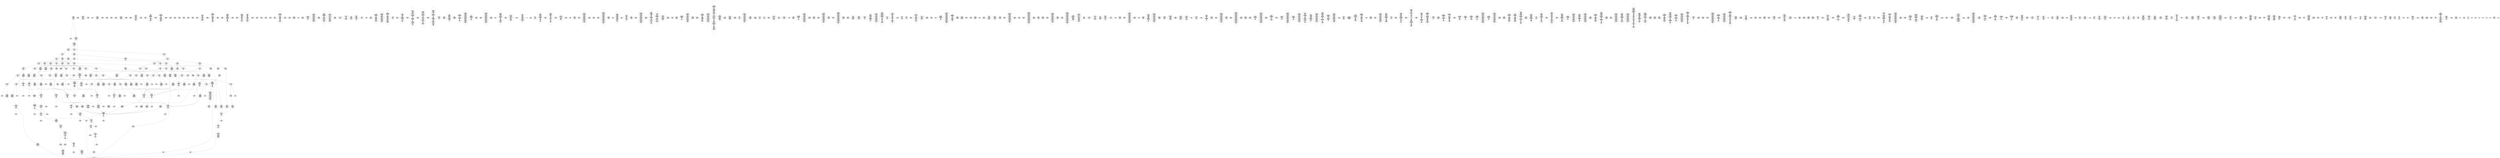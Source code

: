 /* Generated by GvGen v.1.0 (https://www.github.com/stricaud/gvgen) */

digraph G {
compound=true;
   node1 [label="[anywhere]"];
   node2 [label="# 0x0
PUSHX Data
PUSHX Data
MSTORE
CALLVALUE
ISZERO
PUSHX Data
JUMPI
"];
   node3 [label="# 0xc
PUSHX Data
REVERT
"];
   node4 [label="# 0x10
JUMPDEST
PUSHX LogicData
CALLDATASIZE
LT
PUSHX Data
JUMPI
"];
   node5 [label="# 0x1a
PUSHX Data
CALLDATALOAD
PUSHX BitData
SHR
PUSHX LogicData
GT
PUSHX Data
JUMPI
"];
   node6 [label="# 0x2b
PUSHX LogicData
GT
PUSHX Data
JUMPI
"];
   node7 [label="# 0x36
PUSHX LogicData
GT
PUSHX Data
JUMPI
"];
   node8 [label="# 0x41
PUSHX LogicData
GT
PUSHX Data
JUMPI
"];
   node9 [label="# 0x4c
PUSHX LogicData
EQ
PUSHX Data
JUMPI
"];
   node10 [label="# 0x57
PUSHX LogicData
EQ
PUSHX Data
JUMPI
"];
   node11 [label="# 0x62
PUSHX LogicData
EQ
PUSHX Data
JUMPI
"];
   node12 [label="# 0x6d
PUSHX Data
REVERT
"];
   node13 [label="# 0x71
JUMPDEST
PUSHX LogicData
EQ
PUSHX Data
JUMPI
"];
   node14 [label="# 0x7d
PUSHX LogicData
EQ
PUSHX Data
JUMPI
"];
   node15 [label="# 0x88
PUSHX LogicData
EQ
PUSHX Data
JUMPI
"];
   node16 [label="# 0x93
PUSHX Data
REVERT
"];
   node17 [label="# 0x97
JUMPDEST
PUSHX LogicData
GT
PUSHX Data
JUMPI
"];
   node18 [label="# 0xa3
PUSHX LogicData
EQ
PUSHX Data
JUMPI
"];
   node19 [label="# 0xae
PUSHX LogicData
EQ
PUSHX Data
JUMPI
"];
   node20 [label="# 0xb9
PUSHX LogicData
EQ
PUSHX Data
JUMPI
"];
   node21 [label="# 0xc4
PUSHX Data
REVERT
"];
   node22 [label="# 0xc8
JUMPDEST
PUSHX LogicData
EQ
PUSHX Data
JUMPI
"];
   node23 [label="# 0xd4
PUSHX LogicData
EQ
PUSHX Data
JUMPI
"];
   node24 [label="# 0xdf
PUSHX LogicData
EQ
PUSHX Data
JUMPI
"];
   node25 [label="# 0xea
PUSHX Data
REVERT
"];
   node26 [label="# 0xee
JUMPDEST
PUSHX LogicData
GT
PUSHX Data
JUMPI
"];
   node27 [label="# 0xfa
PUSHX LogicData
GT
PUSHX Data
JUMPI
"];
   node28 [label="# 0x105
PUSHX LogicData
EQ
PUSHX Data
JUMPI
"];
   node29 [label="# 0x110
PUSHX LogicData
EQ
PUSHX Data
JUMPI
"];
   node30 [label="# 0x11b
PUSHX LogicData
EQ
PUSHX Data
JUMPI
"];
   node31 [label="# 0x126
PUSHX Data
REVERT
"];
   node32 [label="# 0x12a
JUMPDEST
PUSHX LogicData
EQ
PUSHX Data
JUMPI
"];
   node33 [label="# 0x136
PUSHX LogicData
EQ
PUSHX Data
JUMPI
"];
   node34 [label="# 0x141
PUSHX LogicData
EQ
PUSHX Data
JUMPI
"];
   node35 [label="# 0x14c
PUSHX Data
REVERT
"];
   node36 [label="# 0x150
JUMPDEST
PUSHX LogicData
GT
PUSHX Data
JUMPI
"];
   node37 [label="# 0x15c
PUSHX LogicData
EQ
PUSHX Data
JUMPI
"];
   node38 [label="# 0x167
PUSHX LogicData
EQ
PUSHX Data
JUMPI
"];
   node39 [label="# 0x172
PUSHX LogicData
EQ
PUSHX Data
JUMPI
"];
   node40 [label="# 0x17d
PUSHX Data
REVERT
"];
   node41 [label="# 0x181
JUMPDEST
PUSHX LogicData
EQ
PUSHX Data
JUMPI
"];
   node42 [label="# 0x18d
PUSHX LogicData
EQ
PUSHX Data
JUMPI
"];
   node43 [label="# 0x198
PUSHX Data
REVERT
"];
   node44 [label="# 0x19c
JUMPDEST
PUSHX LogicData
GT
PUSHX Data
JUMPI
"];
   node45 [label="# 0x1a8
PUSHX LogicData
GT
PUSHX Data
JUMPI
"];
   node46 [label="# 0x1b3
PUSHX LogicData
GT
PUSHX Data
JUMPI
"];
   node47 [label="# 0x1be
PUSHX LogicData
EQ
PUSHX Data
JUMPI
"];
   node48 [label="# 0x1c9
PUSHX LogicData
EQ
PUSHX Data
JUMPI
"];
   node49 [label="# 0x1d4
PUSHX LogicData
EQ
PUSHX Data
JUMPI
"];
   node50 [label="# 0x1df
PUSHX Data
REVERT
"];
   node51 [label="# 0x1e3
JUMPDEST
PUSHX LogicData
EQ
PUSHX Data
JUMPI
"];
   node52 [label="# 0x1ef
PUSHX LogicData
EQ
PUSHX Data
JUMPI
"];
   node53 [label="# 0x1fa
PUSHX LogicData
EQ
PUSHX Data
JUMPI
"];
   node54 [label="# 0x205
PUSHX Data
REVERT
"];
   node55 [label="# 0x209
JUMPDEST
PUSHX LogicData
GT
PUSHX Data
JUMPI
"];
   node56 [label="# 0x215
PUSHX LogicData
EQ
PUSHX Data
JUMPI
"];
   node57 [label="# 0x220
PUSHX LogicData
EQ
PUSHX Data
JUMPI
"];
   node58 [label="# 0x22b
PUSHX LogicData
EQ
PUSHX Data
JUMPI
"];
   node59 [label="# 0x236
PUSHX Data
REVERT
"];
   node60 [label="# 0x23a
JUMPDEST
PUSHX LogicData
EQ
PUSHX Data
JUMPI
"];
   node61 [label="# 0x246
PUSHX LogicData
EQ
PUSHX Data
JUMPI
"];
   node62 [label="# 0x251
PUSHX LogicData
EQ
PUSHX Data
JUMPI
"];
   node63 [label="# 0x25c
PUSHX Data
REVERT
"];
   node64 [label="# 0x260
JUMPDEST
PUSHX LogicData
GT
PUSHX Data
JUMPI
"];
   node65 [label="# 0x26c
PUSHX LogicData
GT
PUSHX Data
JUMPI
"];
   node66 [label="# 0x277
PUSHX LogicData
EQ
PUSHX Data
JUMPI
"];
   node67 [label="# 0x282
PUSHX LogicData
EQ
PUSHX Data
JUMPI
"];
   node68 [label="# 0x28d
PUSHX LogicData
EQ
PUSHX Data
JUMPI
"];
   node69 [label="# 0x298
PUSHX Data
REVERT
"];
   node70 [label="# 0x29c
JUMPDEST
PUSHX LogicData
EQ
PUSHX Data
JUMPI
"];
   node71 [label="# 0x2a8
PUSHX LogicData
EQ
PUSHX Data
JUMPI
"];
   node72 [label="# 0x2b3
PUSHX LogicData
EQ
PUSHX Data
JUMPI
"];
   node73 [label="# 0x2be
PUSHX Data
REVERT
"];
   node74 [label="# 0x2c2
JUMPDEST
PUSHX LogicData
GT
PUSHX Data
JUMPI
"];
   node75 [label="# 0x2ce
PUSHX LogicData
EQ
PUSHX Data
JUMPI
"];
   node76 [label="# 0x2d9
PUSHX LogicData
EQ
PUSHX Data
JUMPI
"];
   node77 [label="# 0x2e4
PUSHX LogicData
EQ
PUSHX Data
JUMPI
"];
   node78 [label="# 0x2ef
PUSHX Data
REVERT
"];
   node79 [label="# 0x2f3
JUMPDEST
PUSHX LogicData
EQ
PUSHX Data
JUMPI
"];
   node80 [label="# 0x2ff
PUSHX LogicData
EQ
PUSHX Data
JUMPI
"];
   node81 [label="# 0x30a
JUMPDEST
PUSHX Data
REVERT
"];
   node82 [label="# 0x30f
JUMPDEST
PUSHX Data
PUSHX Data
CALLDATASIZE
PUSHX Data
PUSHX Data
JUMP
"];
   node83 [label="# 0x31d
JUMPDEST
PUSHX Data
JUMP
"];
   node84 [label="# 0x322
JUMPDEST
PUSHX MemData
MLOAD
ISZERO
ISZERO
MSTORE
PUSHX ArithData
ADD
"];
   node85 [label="# 0x32e
JUMPDEST
PUSHX MemData
MLOAD
SUB
RETURN
"];
   node86 [label="# 0x337
JUMPDEST
PUSHX Data
PUSHX Data
CALLDATASIZE
PUSHX Data
PUSHX Data
JUMP
"];
   node87 [label="# 0x345
JUMPDEST
PUSHX Data
JUMP
"];
   node88 [label="# 0x34a
JUMPDEST
STOP
"];
   node89 [label="# 0x34c
JUMPDEST
PUSHX Data
PUSHX Data
JUMP
"];
   node90 [label="# 0x354
JUMPDEST
PUSHX MemData
MLOAD
PUSHX Data
PUSHX Data
JUMP
"];
   node91 [label="# 0x361
JUMPDEST
PUSHX Data
PUSHX Data
CALLDATASIZE
PUSHX Data
PUSHX Data
JUMP
"];
   node92 [label="# 0x36f
JUMPDEST
PUSHX Data
JUMP
"];
   node93 [label="# 0x374
JUMPDEST
PUSHX Data
PUSHX Data
CALLDATASIZE
PUSHX Data
PUSHX Data
JUMP
"];
   node94 [label="# 0x382
JUMPDEST
PUSHX Data
JUMP
"];
   node95 [label="# 0x387
JUMPDEST
PUSHX MemData
MLOAD
PUSHX ArithData
PUSHX BitData
PUSHX BitData
SHL
SUB
AND
MSTORE
PUSHX ArithData
ADD
PUSHX Data
JUMP
"];
   node96 [label="# 0x39f
JUMPDEST
PUSHX Data
PUSHX Data
CALLDATASIZE
PUSHX Data
PUSHX Data
JUMP
"];
   node97 [label="# 0x3ad
JUMPDEST
PUSHX Data
JUMP
"];
   node98 [label="# 0x3b2
JUMPDEST
PUSHX Data
PUSHX Data
CALLDATASIZE
PUSHX Data
PUSHX Data
JUMP
"];
   node99 [label="# 0x3c0
JUMPDEST
PUSHX Data
JUMP
"];
   node100 [label="# 0x3c5
JUMPDEST
PUSHX MemData
MLOAD
PUSHX Data
PUSHX Data
JUMP
"];
   node101 [label="# 0x3d2
JUMPDEST
PUSHX Data
PUSHX Data
CALLDATASIZE
PUSHX Data
PUSHX Data
JUMP
"];
   node102 [label="# 0x3e0
JUMPDEST
PUSHX Data
JUMP
"];
   node103 [label="# 0x3e5
JUMPDEST
PUSHX Data
PUSHX Data
CALLDATASIZE
PUSHX Data
PUSHX Data
JUMP
"];
   node104 [label="# 0x3f3
JUMPDEST
PUSHX Data
JUMP
"];
   node105 [label="# 0x3f8
JUMPDEST
PUSHX Data
MLOAD
PUSHX BitData
AND
MSTORE
AND
PUSHX ArithData
ADD
MSTORE
ADD
PUSHX Data
JUMP
"];
   node106 [label="# 0x419
JUMPDEST
PUSHX Data
PUSHX Data
CALLDATASIZE
PUSHX Data
PUSHX Data
JUMP
"];
   node107 [label="# 0x427
JUMPDEST
PUSHX Data
JUMP
"];
   node108 [label="# 0x42c
JUMPDEST
PUSHX Data
PUSHX Data
CALLDATASIZE
PUSHX Data
PUSHX Data
JUMP
"];
   node109 [label="# 0x43a
JUMPDEST
PUSHX Data
JUMP
"];
   node110 [label="# 0x43f
JUMPDEST
PUSHX Data
MLOAD
PUSHX ArithData
PUSHX BitData
PUSHX BitData
SHL
SUB
AND
MSTORE
PUSHX ArithData
ADD
MSTORE
ADD
PUSHX Data
JUMP
"];
   node111 [label="# 0x45e
JUMPDEST
PUSHX Data
PUSHX Data
CALLDATASIZE
PUSHX Data
PUSHX Data
JUMP
"];
   node112 [label="# 0x46c
JUMPDEST
PUSHX Data
JUMP
"];
   node113 [label="# 0x471
JUMPDEST
PUSHX Data
PUSHX Data
CALLDATASIZE
PUSHX Data
PUSHX Data
JUMP
"];
   node114 [label="# 0x47f
JUMPDEST
PUSHX ArithData
PUSHX BitData
PUSHX BitData
SHL
SUB
AND
PUSHX Data
MSTORE
PUSHX Data
PUSHX Data
MSTORE
PUSHX Data
SHA3
SLOAD
PUSHX BitData
AND
JUMP
"];
   node115 [label="# 0x49d
JUMPDEST
PUSHX Data
PUSHX Data
CALLDATASIZE
PUSHX Data
PUSHX Data
JUMP
"];
   node116 [label="# 0x4ab
JUMPDEST
PUSHX Data
JUMP
"];
   node117 [label="# 0x4b0
JUMPDEST
PUSHX Data
PUSHX Data
JUMP
"];
   node118 [label="# 0x4b9
JUMPDEST
PUSHX MemData
MLOAD
MSTORE
PUSHX ArithData
ADD
PUSHX Data
JUMP
"];
   node119 [label="# 0x4c7
JUMPDEST
PUSHX Data
PUSHX Data
CALLDATASIZE
PUSHX Data
PUSHX Data
JUMP
"];
   node120 [label="# 0x4d5
JUMPDEST
PUSHX Data
JUMP
"];
   node121 [label="# 0x4da
JUMPDEST
PUSHX Data
PUSHX Data
CALLDATASIZE
PUSHX Data
PUSHX Data
JUMP
"];
   node122 [label="# 0x4e8
JUMPDEST
PUSHX Data
JUMP
"];
   node123 [label="# 0x4ed
JUMPDEST
PUSHX Data
PUSHX Data
CALLDATASIZE
PUSHX Data
PUSHX Data
JUMP
"];
   node124 [label="# 0x4fb
JUMPDEST
PUSHX Data
JUMP
"];
   node125 [label="# 0x500
JUMPDEST
PUSHX Data
PUSHX Data
CALLDATASIZE
PUSHX Data
PUSHX Data
JUMP
"];
   node126 [label="# 0x50e
JUMPDEST
PUSHX Data
JUMP
"];
   node127 [label="# 0x513
JUMPDEST
PUSHX Data
PUSHX Data
CALLDATASIZE
PUSHX Data
PUSHX Data
JUMP
"];
   node128 [label="# 0x521
JUMPDEST
PUSHX Data
JUMP
"];
   node129 [label="# 0x526
JUMPDEST
PUSHX Data
PUSHX Data
JUMP
"];
   node130 [label="# 0x52e
JUMPDEST
PUSHX Data
PUSHX Data
JUMP
"];
   node131 [label="# 0x537
JUMPDEST
PUSHX MemData
MLOAD
PUSHX BitData
AND
MSTORE
PUSHX ArithData
ADD
PUSHX Data
JUMP
"];
   node132 [label="# 0x554
JUMPDEST
PUSHX Data
PUSHX Data
CALLDATASIZE
PUSHX Data
PUSHX Data
JUMP
"];
   node133 [label="# 0x562
JUMPDEST
PUSHX Data
JUMP
"];
   node134 [label="# 0x567
JUMPDEST
PUSHX Data
PUSHX Data
CALLDATASIZE
PUSHX Data
PUSHX Data
JUMP
"];
   node135 [label="# 0x575
JUMPDEST
PUSHX Data
JUMP
"];
   node136 [label="# 0x57a
JUMPDEST
PUSHX Data
MLOAD
ISZERO
ISZERO
MSTORE
PUSHX ArithData
ADD
MSTORE
ADD
MSTORE
PUSHX ArithData
ADD
PUSHX Data
JUMP
"];
   node137 [label="# 0x597
JUMPDEST
PUSHX Data
PUSHX Data
CALLDATASIZE
PUSHX Data
PUSHX Data
JUMP
"];
   node138 [label="# 0x5a5
JUMPDEST
PUSHX Data
JUMP
"];
   node139 [label="# 0x5aa
JUMPDEST
PUSHX Data
PUSHX Data
JUMP
"];
   node140 [label="# 0x5b2
JUMPDEST
PUSHX Data
PUSHX Data
CALLDATASIZE
PUSHX Data
PUSHX Data
JUMP
"];
   node141 [label="# 0x5c0
JUMPDEST
PUSHX ArithData
PUSHX BitData
PUSHX BitData
SHL
SUB
AND
PUSHX Data
MSTORE
PUSHX Data
PUSHX Data
MSTORE
PUSHX Data
SHA3
AND
MSTORE
MSTORE
SHA3
SLOAD
PUSHX BitData
AND
JUMP
"];
   node142 [label="# 0x5ee
JUMPDEST
PUSHX Data
PUSHX Data
CALLDATASIZE
PUSHX Data
PUSHX Data
JUMP
"];
   node143 [label="# 0x5fc
JUMPDEST
PUSHX Data
JUMP
"];
   node144 [label="# 0x601
JUMPDEST
PUSHX Data
PUSHX Data
CALLDATASIZE
PUSHX Data
PUSHX Data
JUMP
"];
   node145 [label="# 0x60f
JUMPDEST
PUSHX Data
JUMP
"];
   node146 [label="# 0x614
JUMPDEST
PUSHX StorData
SLOAD
PUSHX ArithData
PUSHX BitData
PUSHX BitData
SHL
SUB
AND
PUSHX Data
JUMP
"];
   node147 [label="# 0x625
JUMPDEST
PUSHX Data
PUSHX Data
CALLDATASIZE
PUSHX Data
PUSHX Data
JUMP
"];
   node148 [label="# 0x633
JUMPDEST
PUSHX Data
MSTORE
PUSHX Data
PUSHX Data
MSTORE
PUSHX Data
SHA3
PUSHX ArithData
PUSHX BitData
PUSHX BitData
SHL
SUB
AND
MSTORE
MSTORE
SHA3
SLOAD
JUMP
"];
   node149 [label="# 0x65b
JUMPDEST
PUSHX Data
PUSHX Data
JUMP
"];
   node150 [label="# 0x663
JUMPDEST
PUSHX Data
PUSHX Data
CALLDATASIZE
PUSHX Data
PUSHX Data
JUMP
"];
   node151 [label="# 0x671
JUMPDEST
PUSHX Data
JUMP
"];
   node152 [label="# 0x676
JUMPDEST
PUSHX Data
PUSHX Data
CALLDATASIZE
PUSHX Data
PUSHX Data
JUMP
"];
   node153 [label="# 0x684
JUMPDEST
PUSHX Data
JUMP
"];
   node154 [label="# 0x689
JUMPDEST
PUSHX Data
PUSHX Data
CALLDATASIZE
PUSHX Data
PUSHX Data
JUMP
"];
   node155 [label="# 0x697
JUMPDEST
PUSHX Data
PUSHX Data
MSTORE
PUSHX Data
MSTORE
PUSHX Data
SHA3
SLOAD
PUSHX BitData
AND
PUSHX Data
DIV
AND
PUSHX Data
DIV
PUSHX BitData
AND
JUMP
"];
   node156 [label="# 0x6d0
JUMPDEST
PUSHX Data
MLOAD
ISZERO
ISZERO
MSTORE
ISZERO
ISZERO
PUSHX ArithData
ADD
MSTORE
PUSHX BitData
AND
ADD
MSTORE
PUSHX ArithData
ADD
PUSHX Data
JUMP
"];
   node157 [label="# 0x6ff
JUMPDEST
PUSHX Data
PUSHX Data
CALLDATASIZE
PUSHX Data
PUSHX Data
JUMP
"];
   node158 [label="# 0x70d
JUMPDEST
PUSHX Data
JUMP
"];
   node159 [label="# 0x712
JUMPDEST
PUSHX Data
PUSHX Data
JUMP
"];
   node160 [label="# 0x71a
JUMPDEST
PUSHX Data
PUSHX Data
CALLDATASIZE
PUSHX Data
PUSHX Data
JUMP
"];
   node161 [label="# 0x728
JUMPDEST
PUSHX Data
JUMP
"];
   node162 [label="# 0x72d
JUMPDEST
PUSHX Data
PUSHX Data
CALLDATASIZE
PUSHX Data
PUSHX Data
JUMP
"];
   node163 [label="# 0x73b
JUMPDEST
PUSHX Data
JUMP
"];
   node164 [label="# 0x740
JUMPDEST
PUSHX Data
PUSHX Data
CALLDATASIZE
PUSHX Data
PUSHX Data
JUMP
"];
   node165 [label="# 0x74e
JUMPDEST
PUSHX Data
JUMP
"];
   node166 [label="# 0x753
JUMPDEST
PUSHX Data
PUSHX Data
JUMP
"];
   node167 [label="# 0x75b
JUMPDEST
PUSHX Data
PUSHX Data
CALLDATASIZE
PUSHX Data
PUSHX Data
JUMP
"];
   node168 [label="# 0x769
JUMPDEST
PUSHX Data
JUMP
"];
   node169 [label="# 0x76e
JUMPDEST
PUSHX Data
PUSHX Data
CALLDATASIZE
PUSHX Data
PUSHX Data
JUMP
"];
   node170 [label="# 0x77c
JUMPDEST
PUSHX Data
JUMP
"];
   node171 [label="# 0x781
JUMPDEST
PUSHX Data
PUSHX Data
CALLDATASIZE
PUSHX Data
PUSHX Data
JUMP
"];
   node172 [label="# 0x78f
JUMPDEST
PUSHX ArithData
PUSHX BitData
PUSHX BitData
SHL
SUB
AND
PUSHX Data
MSTORE
PUSHX Data
PUSHX Data
MSTORE
PUSHX Data
SHA3
AND
MSTORE
MSTORE
SHA3
SLOAD
PUSHX BitData
AND
JUMP
"];
   node173 [label="# 0x7bd
JUMPDEST
PUSHX Data
PUSHX Data
CALLDATASIZE
PUSHX Data
PUSHX Data
JUMP
"];
   node174 [label="# 0x7cb
JUMPDEST
PUSHX Data
JUMP
"];
   node175 [label="# 0x7d0
JUMPDEST
PUSHX Data
PUSHX Data
CALLDATASIZE
PUSHX Data
PUSHX Data
JUMP
"];
   node176 [label="# 0x7de
JUMPDEST
PUSHX Data
JUMP
"];
   node177 [label="# 0x7e3
JUMPDEST
PUSHX Data
PUSHX Data
PUSHX Data
JUMP
"];
   node178 [label="# 0x7ee
JUMPDEST
JUMP
"];
   node179 [label="# 0x7f4
JUMPDEST
PUSHX Data
PUSHX Data
JUMP
"];
   node180 [label="# 0x7fc
JUMPDEST
PUSHX LogicData
PUSHX BitData
AND
GT
ISZERO
PUSHX Data
JUMPI
"];
   node181 [label="# 0x815
PUSHX MemData
MLOAD
PUSHX BitData
PUSHX BitData
SHL
MSTORE
PUSHX Data
PUSHX ArithData
ADD
MSTORE
PUSHX Data
PUSHX ArithData
ADD
MSTORE
PUSHX Data
PUSHX ArithData
ADD
MSTORE
PUSHX ArithData
ADD
"];
   node182 [label="# 0x858
JUMPDEST
PUSHX MemData
MLOAD
SUB
REVERT
"];
   node183 [label="# 0x861
JUMPDEST
PUSHX Data
PUSHX Data
JUMP
"];
   node184 [label="# 0x86b
JUMPDEST
PUSHX Data
MLOAD
PUSHX ArithData
PUSHX BitData
PUSHX BitData
SHL
SUB
AND
MSTORE
PUSHX BitData
AND
PUSHX ArithData
ADD
MSTORE
PUSHX Data
ADD
PUSHX MemData
MLOAD
SUB
LOGX
JUMP
"];
   node185 [label="# 0x8be
JUMPDEST
PUSHX Data
PUSHX StorData
SLOAD
PUSHX Data
PUSHX Data
JUMP
"];
   node186 [label="# 0x8cd
JUMPDEST
PUSHX ArithData
ADD
PUSHX ArithData
DIV
MUL
PUSHX ArithData
ADD
PUSHX MemData
MLOAD
ADD
PUSHX Data
MSTORE
MSTORE
PUSHX ArithData
ADD
SLOAD
PUSHX Data
PUSHX Data
JUMP
"];
   node187 [label="# 0x8f9
JUMPDEST
ISZERO
PUSHX Data
JUMPI
"];
   node188 [label="# 0x900
PUSHX LogicData
LT
PUSHX Data
JUMPI
"];
   node189 [label="# 0x908
PUSHX ArithData
SLOAD
DIV
MUL
MSTORE
PUSHX ArithData
ADD
PUSHX Data
JUMP
"];
   node190 [label="# 0x91b
JUMPDEST
ADD
PUSHX Data
MSTORE
PUSHX Data
PUSHX Data
SHA3
"];
   node191 [label="# 0x929
JUMPDEST
SLOAD
MSTORE
PUSHX ArithData
ADD
PUSHX ArithData
ADD
GT
PUSHX Data
JUMPI
"];
   node192 [label="# 0x93d
SUB
PUSHX BitData
AND
ADD
"];
   node193 [label="# 0x946
JUMPDEST
JUMP
"];
   node194 [label="# 0x950
JUMPDEST
PUSHX Data
PUSHX Data
JUMP
"];
   node195 [label="# 0x958
JUMPDEST
PUSHX ArithData
PUSHX BitData
PUSHX BitData
SHL
SUB
AND
PUSHX Data
MSTORE
PUSHX Data
PUSHX Data
MSTORE
PUSHX Data
SHA3
SLOAD
PUSHX BitData
AND
PUSHX Data
JUMPI
"];
   node196 [label="# 0x979
PUSHX MemData
MLOAD
PUSHX BitData
PUSHX BitData
SHL
MSTORE
PUSHX Data
PUSHX ArithData
ADD
MSTORE
PUSHX Data
PUSHX ArithData
ADD
MSTORE
PUSHX Data
PUSHX ArithData
ADD
MSTORE
PUSHX ArithData
ADD
PUSHX Data
JUMP
"];
   node197 [label="# 0x9c0
JUMPDEST
PUSHX ArithData
PUSHX BitData
PUSHX BitData
SHL
SUB
AND
PUSHX Data
MSTORE
PUSHX Data
PUSHX Data
MSTORE
PUSHX Data
SHA3
SLOAD
PUSHX StorData
SLOAD
PUSHX Data
DIV
PUSHX BitData
AND
PUSHX Data
PUSHX Data
PUSHX Data
JUMP
"];
   node198 [label="# 0xa03
JUMPDEST
SLOAD
LT
PUSHX Data
JUMPI
"];
   node199 [label="# 0xa0c
PUSHX Data
PUSHX Data
JUMP
"];
   node200 [label="# 0xa13
JUMPDEST
PUSHX Data
MSTORE
PUSHX Data
SHA3
ADD
SLOAD
PUSHX StorData
SLOAD
PUSHX ArithData
PUSHX BitData
PUSHX BitData
SHL
SUB
AND
PUSHX BitData
AND
LT
PUSHX Data
JUMPI
"];
   node201 [label="# 0xa4a
PUSHX Data
PUSHX Data
JUMP
"];
   node202 [label="# 0xa51
JUMPDEST
PUSHX Data
MSTORE
PUSHX Data
PUSHX Data
SHA3
ADD
PUSHX ArithData
PUSHX ArithData
EXP
SLOAD
PUSHX ArithData
PUSHX BitData
PUSHX BitData
SHL
SUB
MUL
NOT
AND
PUSHX ArithData
PUSHX BitData
PUSHX BitData
SHL
SUB
AND
MUL
OR
SSTORE
PUSHX Data
PUSHX Data
PUSHX StorData
PUSHX BitData
AND
SLOAD
LT
PUSHX Data
JUMPI
"];
   node203 [label="# 0xaa2
PUSHX Data
PUSHX Data
JUMP
"];
   node204 [label="# 0xaa9
JUMPDEST
PUSHX Data
MSTORE
PUSHX ArithData
SHA3
ADD
SLOAD
PUSHX ArithData
PUSHX BitData
PUSHX BitData
SHL
SUB
AND
MSTORE
ADD
MSTORE
PUSHX ArithData
ADD
SHA3
SLOAD
PUSHX BitData
AND
PUSHX ArithData
MUL
PUSHX BitData
NOT
AND
OR
SSTORE
PUSHX StorData
SLOAD
PUSHX Data
JUMPI
"];
   node205 [label="# 0xb10
PUSHX Data
PUSHX Data
JUMP
"];
   node206 [label="# 0xb17
JUMPDEST
PUSHX Data
MSTORE
PUSHX ArithData
SHA3
PUSHX BitData
NOT
ADD
ADD
SLOAD
PUSHX ArithData
PUSHX BitData
PUSHX BitData
SHL
SUB
NOT
AND
SSTORE
ADD
SSTORE
PUSHX ArithData
PUSHX BitData
PUSHX BitData
SHL
SUB
AND
MSTORE
PUSHX Data
MSTORE
PUSHX MemData
SHA3
SLOAD
PUSHX BitData
AND
SSTORE
MLOAD
MSTORE
PUSHX Data
ADD
"];
   node207 [label="# 0xba2
JUMPDEST
PUSHX MemData
MLOAD
SUB
LOGX
JUMP
"];
   node208 [label="# 0xbae
JUMPDEST
PUSHX Data
PUSHX Data
PUSHX Data
JUMP
"];
   node209 [label="# 0xbb9
JUMPDEST
PUSHX Data
MSTORE
PUSHX Data
PUSHX Data
MSTORE
PUSHX Data
SHA3
SLOAD
PUSHX ArithData
PUSHX BitData
PUSHX BitData
SHL
SUB
AND
JUMP
"];
   node210 [label="# 0xbd5
JUMPDEST
PUSHX Data
PUSHX Data
PUSHX Data
JUMP
"];
   node211 [label="# 0xbe0
JUMPDEST
PUSHX ArithData
PUSHX BitData
PUSHX BitData
SHL
SUB
AND
PUSHX ArithData
PUSHX BitData
PUSHX BitData
SHL
SUB
AND
EQ
ISZERO
PUSHX Data
JUMPI
"];
   node212 [label="# 0xbfd
PUSHX MemData
MLOAD
PUSHX BitData
PUSHX BitData
SHL
MSTORE
PUSHX Data
PUSHX ArithData
ADD
MSTORE
PUSHX Data
PUSHX ArithData
ADD
MSTORE
PUSHX Data
PUSHX ArithData
ADD
MSTORE
PUSHX Data
PUSHX ArithData
ADD
MSTORE
PUSHX ArithData
ADD
PUSHX Data
JUMP
"];
   node213 [label="# 0xc6a
JUMPDEST
CALLER
PUSHX ArithData
PUSHX BitData
PUSHX BitData
SHL
SUB
AND
EQ
PUSHX Data
JUMPI
"];
   node214 [label="# 0xc7c
PUSHX Data
CALLER
PUSHX Data
JUMP
"];
   node215 [label="# 0xc86
JUMPDEST
PUSHX Data
JUMPI
"];
   node216 [label="# 0xc8b
PUSHX MemData
MLOAD
PUSHX BitData
PUSHX BitData
SHL
MSTORE
PUSHX Data
PUSHX ArithData
ADD
MSTORE
PUSHX Data
PUSHX ArithData
ADD
MSTORE
PUSHX Data
PUSHX ArithData
ADD
MSTORE
PUSHX Data
PUSHX ArithData
ADD
MSTORE
PUSHX ArithData
ADD
PUSHX Data
JUMP
"];
   node217 [label="# 0xcf8
JUMPDEST
PUSHX Data
PUSHX Data
JUMP
"];
   node218 [label="# 0xd02
JUMPDEST
JUMP
"];
   node219 [label="# 0xd07
JUMPDEST
PUSHX Data
MSTORE
PUSHX Data
PUSHX Data
MSTORE
PUSHX Data
SHA3
PUSHX ArithData
PUSHX BitData
PUSHX BitData
SHL
SUB
AND
MSTORE
MSTORE
SHA3
SLOAD
PUSHX Data
PUSHX LogicData
GT
ISZERO
PUSHX Data
JUMPI
"];
   node220 [label="# 0xd3f
PUSHX Data
PUSHX Data
JUMP
"];
   node221 [label="# 0xd46
JUMPDEST
PUSHX MemData
MLOAD
MSTORE
PUSHX ArithData
MUL
PUSHX ArithData
ADD
ADD
PUSHX Data
MSTORE
ISZERO
PUSHX Data
JUMPI
"];
   node222 [label="# 0xd60
PUSHX ArithData
ADD
"];
   node223 [label="# 0xd64
JUMPDEST
PUSHX Data
MLOAD
ADD
MSTORE
PUSHX Data
MSTORE
PUSHX ArithData
ADD
MSTORE
MSTORE
PUSHX ArithData
ADD
PUSHX ArithData
SUB
PUSHX Data
JUMPI
"];
   node224 [label="# 0xd89
"];
   node225 [label="# 0xd8b
JUMPDEST
PUSHX Data
"];
   node226 [label="# 0xd91
JUMPDEST
LT
ISZERO
PUSHX Data
JUMPI
"];
   node227 [label="# 0xd9a
PUSHX Data
MSTORE
PUSHX Data
PUSHX Data
MSTORE
PUSHX Data
SHA3
PUSHX ArithData
PUSHX BitData
PUSHX BitData
SHL
SUB
AND
MSTORE
MSTORE
SHA3
SLOAD
LT
PUSHX Data
JUMPI
"];
   node228 [label="# 0xdc6
PUSHX Data
PUSHX Data
JUMP
"];
   node229 [label="# 0xdcd
JUMPDEST
PUSHX Data
MSTORE
PUSHX ArithData
SHA3
PUSHX Data
MLOAD
ADD
MSTORE
ADD
SLOAD
PUSHX BitData
AND
MSTORE
PUSHX Data
DIV
AND
ADD
MSTORE
MLOAD
LT
PUSHX Data
JUMPI
"];
   node230 [label="# 0xe15
PUSHX Data
PUSHX Data
JUMP
"];
   node231 [label="# 0xe1c
JUMPDEST
PUSHX ArithData
MUL
PUSHX ArithData
ADD
ADD
MSTORE
PUSHX Data
PUSHX Data
JUMP
"];
   node232 [label="# 0xe31
JUMPDEST
PUSHX Data
JUMP
"];
   node233 [label="# 0xe38
JUMPDEST
JUMP
"];
   node234 [label="# 0xe40
JUMPDEST
PUSHX Data
CALLER
PUSHX Data
JUMP
"];
   node235 [label="# 0xe49
JUMPDEST
PUSHX Data
JUMPI
"];
   node236 [label="# 0xe4e
PUSHX MemData
MLOAD
PUSHX BitData
PUSHX BitData
SHL
MSTORE
PUSHX Data
PUSHX ArithData
ADD
MSTORE
PUSHX Data
PUSHX ArithData
ADD
MSTORE
PUSHX BitData
PUSHX BitData
SHL
PUSHX ArithData
ADD
MSTORE
PUSHX ArithData
ADD
PUSHX Data
JUMP
"];
   node237 [label="# 0xe89
JUMPDEST
PUSHX Data
CALLER
"];
   node238 [label="# 0xe8e
JUMPDEST
PUSHX Data
JUMP
"];
   node239 [label="# 0xe94
JUMPDEST
PUSHX Data
JUMPI
"];
   node240 [label="# 0xe99
PUSHX MemData
MLOAD
PUSHX BitData
PUSHX BitData
SHL
MSTORE
PUSHX Data
PUSHX ArithData
ADD
MSTORE
PUSHX Data
PUSHX ArithData
ADD
MSTORE
PUSHX Data
PUSHX ArithData
ADD
MSTORE
PUSHX BitData
PUSHX BitData
SHL
PUSHX ArithData
ADD
MSTORE
PUSHX ArithData
ADD
PUSHX Data
JUMP
"];
   node241 [label="# 0xeea
JUMPDEST
PUSHX Data
CALLER
PUSHX Data
JUMP
"];
   node242 [label="# 0xef5
JUMPDEST
JUMP
"];
   node243 [label="# 0xef9
JUMPDEST
PUSHX Data
PUSHX Data
MSTORE
PUSHX Data
MSTORE
PUSHX Data
PUSHX Data
SHA3
PUSHX Data
MSTORE
PUSHX Data
MSTORE
PUSHX Data
PUSHX Data
SHA3
SLOAD
LT
PUSHX Data
JUMPI
"];
   node244 [label="# 0xf1d
PUSHX Data
REVERT
"];
   node245 [label="# 0xf21
JUMPDEST
PUSHX Data
MSTORE
PUSHX Data
SHA3
ADD
SLOAD
PUSHX BitData
AND
PUSHX Data
DIV
AND
JUMP
"];
   node246 [label="# 0xf50
JUMPDEST
PUSHX Data
CALLER
PUSHX Data
JUMP
"];
   node247 [label="# 0xf5a
JUMPDEST
PUSHX Data
JUMPI
"];
   node248 [label="# 0xf5f
PUSHX MemData
MLOAD
PUSHX BitData
PUSHX BitData
SHL
MSTORE
PUSHX Data
PUSHX ArithData
ADD
MSTORE
PUSHX Data
PUSHX ArithData
ADD
MSTORE
PUSHX Data
PUSHX ArithData
ADD
MSTORE
PUSHX Data
PUSHX ArithData
ADD
MSTORE
PUSHX ArithData
ADD
PUSHX Data
JUMP
"];
   node249 [label="# 0xfcc
JUMPDEST
PUSHX Data
PUSHX Data
JUMP
"];
   node250 [label="# 0xfd7
JUMPDEST
PUSHX Data
MSTORE
PUSHX Data
PUSHX ArithData
MSTORE
PUSHX Data
SHA3
MLOAD
ADD
MSTORE
SLOAD
PUSHX ArithData
PUSHX BitData
PUSHX BitData
SHL
SUB
AND
MSTORE
PUSHX BitData
PUSHX BitData
SHL
DIV
PUSHX BitData
AND
ADD
MSTORE
PUSHX Data
JUMPI
"];
   node251 [label="# 0x1022
PUSHX Data
MLOAD
ADD
MSTORE
PUSHX StorData
SLOAD
PUSHX ArithData
PUSHX BitData
PUSHX BitData
SHL
SUB
AND
MSTORE
PUSHX BitData
PUSHX BitData
SHL
DIV
PUSHX BitData
AND
PUSHX ArithData
ADD
MSTORE
"];
   node252 [label="# 0x1056
JUMPDEST
PUSHX ArithData
ADD
MLOAD
PUSHX Data
PUSHX Data
PUSHX Data
PUSHX BitData
AND
PUSHX Data
JUMP
"];
   node253 [label="# 0x107a
JUMPDEST
PUSHX Data
PUSHX Data
JUMP
"];
   node254 [label="# 0x1084
JUMPDEST
MLOAD
JUMP
"];
   node255 [label="# 0x1092
JUMPDEST
CALLER
PUSHX Data
PUSHX Data
JUMP
"];
   node256 [label="# 0x109c
JUMPDEST
PUSHX ArithData
PUSHX BitData
PUSHX BitData
SHL
SUB
AND
EQ
PUSHX Data
JUMPI
"];
   node257 [label="# 0x10ab
PUSHX MemData
MLOAD
PUSHX BitData
PUSHX BitData
SHL
MSTORE
PUSHX Data
PUSHX ArithData
ADD
MSTORE
PUSHX Data
PUSHX ArithData
ADD
MSTORE
PUSHX Data
PUSHX ArithData
ADD
MSTORE
PUSHX ArithData
ADD
PUSHX Data
JUMP
"];
   node258 [label="# 0x10f2
JUMPDEST
PUSHX Data
PUSHX Data
PUSHX Data
JUMP
"];
   node259 [label="# 0x10fe
JUMPDEST
PUSHX Data
PUSHX Data
JUMP
"];
   node260 [label="# 0x1106
JUMPDEST
PUSHX ArithData
PUSHX BitData
PUSHX BitData
SHL
SUB
AND
PUSHX Data
MSTORE
PUSHX Data
PUSHX Data
MSTORE
PUSHX Data
SHA3
SLOAD
PUSHX BitData
AND
ISZERO
PUSHX Data
JUMPI
"];
   node261 [label="# 0x1128
PUSHX MemData
MLOAD
PUSHX BitData
PUSHX BitData
SHL
MSTORE
PUSHX Data
PUSHX ArithData
ADD
MSTORE
PUSHX Data
PUSHX ArithData
ADD
MSTORE
PUSHX Data
PUSHX ArithData
ADD
MSTORE
PUSHX ArithData
ADD
PUSHX Data
JUMP
"];
   node262 [label="# 0x116f
JUMPDEST
PUSHX ArithData
PUSHX BitData
PUSHX BitData
SHL
SUB
AND
PUSHX Data
MSTORE
PUSHX Data
PUSHX Data
MSTORE
PUSHX MemData
SHA3
SLOAD
ISZERO
ISZERO
PUSHX ArithData
MUL
PUSHX BitData
NOT
AND
OR
PUSHX Data
OR
SSTORE
PUSHX StorData
SLOAD
PUSHX BitData
AND
PUSHX ArithData
MUL
PUSHX BitData
NOT
AND
OR
SSTORE
SLOAD
ADD
SSTORE
MSTORE
PUSHX ArithData
ADD
SLOAD
PUSHX ArithData
PUSHX BitData
PUSHX BitData
SHL
SUB
NOT
AND
OR
SSTORE
MLOAD
PUSHX Data
PUSHX Data
ISZERO
ISZERO
MSTORE
PUSHX ArithData
ADD
JUMP
"];
   node263 [label="# 0x1249
JUMPDEST
PUSHX Data
PUSHX MemData
MLOAD
PUSHX ArithData
ADD
PUSHX Data
MSTORE
PUSHX Data
MSTORE
PUSHX Data
JUMP
"];
   node264 [label="# 0x1264
JUMPDEST
PUSHX Data
PUSHX Data
JUMP
"];
   node265 [label="# 0x126c
JUMPDEST
PUSHX StorData
SLOAD
PUSHX Data
PUSHX Data
PUSHX Data
PUSHX Data
JUMP
"];
   node266 [label="# 0x1280
JUMPDEST
PUSHX Data
PUSHX Data
JUMP
"];
   node267 [label="# 0x128a
JUMPDEST
GT
ISZERO
PUSHX Data
JUMPI
"];
   node268 [label="# 0x1291
PUSHX MemData
MLOAD
PUSHX BitData
PUSHX BitData
SHL
MSTORE
PUSHX Data
PUSHX ArithData
ADD
MSTORE
PUSHX Data
PUSHX ArithData
ADD
MSTORE
PUSHX Data
PUSHX ArithData
ADD
MSTORE
PUSHX ArithData
ADD
PUSHX Data
JUMP
"];
   node269 [label="# 0x12d8
JUMPDEST
PUSHX StorData
SLOAD
PUSHX Data
PUSHX Data
JUMP
"];
   node270 [label="# 0x12e6
JUMPDEST
PUSHX Data
SSTORE
PUSHX Data
"];
   node271 [label="# 0x12ec
JUMPDEST
LT
ISZERO
PUSHX Data
JUMPI
"];
   node272 [label="# 0x12f5
PUSHX Data
LT
PUSHX Data
JUMPI
"];
   node273 [label="# 0x1302
PUSHX Data
PUSHX Data
JUMP
"];
   node274 [label="# 0x1309
JUMPDEST
PUSHX ArithData
MUL
ADD
PUSHX ArithData
ADD
PUSHX Data
PUSHX Data
JUMP
"];
   node275 [label="# 0x131e
JUMPDEST
ADD
PUSHX Data
JUMP
"];
   node276 [label="# 0x1326
JUMPDEST
PUSHX ArithData
ADD
PUSHX Data
JUMP
"];
   node277 [label="# 0x132e
JUMPDEST
JUMP
"];
   node278 [label="# 0x1335
JUMPDEST
CALLER
PUSHX Data
PUSHX Data
JUMP
"];
   node279 [label="# 0x133f
JUMPDEST
PUSHX ArithData
PUSHX BitData
PUSHX BitData
SHL
SUB
AND
EQ
PUSHX Data
JUMPI
"];
   node280 [label="# 0x134e
PUSHX MemData
MLOAD
PUSHX BitData
PUSHX BitData
SHL
MSTORE
PUSHX Data
PUSHX ArithData
ADD
MSTORE
PUSHX Data
PUSHX ArithData
ADD
MSTORE
PUSHX Data
PUSHX ArithData
ADD
MSTORE
PUSHX ArithData
ADD
PUSHX Data
JUMP
"];
   node281 [label="# 0x1395
JUMPDEST
PUSHX Data
PUSHX Data
JUMP
"];
   node282 [label="# 0x13a0
JUMPDEST
PUSHX Data
CALLER
PUSHX Data
JUMP
"];
   node283 [label="# 0x13a9
JUMPDEST
PUSHX Data
JUMPI
"];
   node284 [label="# 0x13ae
PUSHX MemData
MLOAD
PUSHX BitData
PUSHX BitData
SHL
MSTORE
PUSHX Data
PUSHX ArithData
ADD
MSTORE
PUSHX Data
PUSHX ArithData
ADD
MSTORE
PUSHX BitData
PUSHX BitData
SHL
PUSHX ArithData
ADD
MSTORE
PUSHX ArithData
ADD
PUSHX Data
JUMP
"];
   node285 [label="# 0x13e9
JUMPDEST
PUSHX Data
CALLER
PUSHX Data
JUMP
"];
   node286 [label="# 0x13f2
JUMPDEST
PUSHX Data
JUMPI
"];
   node287 [label="# 0x13f7
PUSHX MemData
MLOAD
PUSHX BitData
PUSHX BitData
SHL
MSTORE
PUSHX Data
PUSHX ArithData
ADD
MSTORE
PUSHX Data
PUSHX ArithData
ADD
MSTORE
PUSHX Data
PUSHX ArithData
ADD
MSTORE
PUSHX BitData
PUSHX BitData
SHL
PUSHX ArithData
ADD
MSTORE
PUSHX ArithData
ADD
PUSHX Data
JUMP
"];
   node288 [label="# 0x1448
JUMPDEST
PUSHX Data
CALLER
PUSHX Data
JUMP
"];
   node289 [label="# 0x1453
JUMPDEST
PUSHX Data
PUSHX Data
JUMP
"];
   node290 [label="# 0x145b
JUMPDEST
MLOAD
PUSHX Data
PUSHX Data
PUSHX ArithData
ADD
PUSHX Data
JUMP
"];
   node291 [label="# 0x146e
JUMPDEST
PUSHX Data
PUSHX MemData
MLOAD
PUSHX Data
PUSHX Data
JUMP
"];
   node292 [label="# 0x149e
JUMPDEST
PUSHX MemData
MLOAD
SUB
LOGX
JUMP
"];
   node293 [label="# 0x14a9
JUMPDEST
PUSHX Data
MSTORE
PUSHX Data
PUSHX Data
MSTORE
PUSHX Data
SHA3
SLOAD
PUSHX ArithData
PUSHX BitData
PUSHX BitData
SHL
SUB
AND
PUSHX Data
JUMPI
"];
   node294 [label="# 0x14c7
PUSHX MemData
MLOAD
PUSHX BitData
PUSHX BitData
SHL
MSTORE
PUSHX Data
PUSHX ArithData
ADD
MSTORE
PUSHX Data
PUSHX ArithData
ADD
MSTORE
PUSHX Data
PUSHX ArithData
ADD
MSTORE
PUSHX ArithData
ADD
PUSHX Data
JUMP
"];
   node295 [label="# 0x150e
JUMPDEST
PUSHX Data
MSTORE
PUSHX Data
PUSHX ArithData
MSTORE
PUSHX MemData
SHA3
PUSHX ArithData
PUSHX BitData
PUSHX BitData
SHL
SUB
AND
MSTORE
MSTORE
SHA3
SLOAD
MLOAD
MUL
ADD
ADD
MSTORE
MSTORE
PUSHX BitData
NOT
ADD
"];
   node296 [label="# 0x1552
JUMPDEST
LT
ISZERO
PUSHX Data
JUMPI
"];
   node297 [label="# 0x155b
PUSHX Data
MSTORE
PUSHX ArithData
SHA3
PUSHX Data
MLOAD
ADD
MSTORE
ADD
SLOAD
PUSHX BitData
AND
MSTORE
PUSHX Data
DIV
AND
ADD
MSTORE
MSTORE
PUSHX ArithData
ADD
ADD
PUSHX Data
JUMP
"];
   node298 [label="# 0x15a1
JUMPDEST
PUSHX Data
"];
   node299 [label="# 0x15aa
JUMPDEST
MLOAD
LT
ISZERO
PUSHX Data
JUMPI
"];
   node300 [label="# 0x15b4
PUSHX Data
MLOAD
LT
PUSHX Data
JUMPI
"];
   node301 [label="# 0x15c0
PUSHX Data
PUSHX Data
JUMP
"];
   node302 [label="# 0x15c7
JUMPDEST
PUSHX ArithData
MUL
PUSHX ArithData
ADD
ADD
MLOAD
PUSHX BitData
AND
PUSHX ArithData
ADD
MLOAD
PUSHX BitData
AND
EQ
ISZERO
PUSHX Data
JUMPI
"];
   node303 [label="# 0x15f2
PUSHX ArithData
ADD
MLOAD
PUSHX Data
PUSHX BitData
AND
PUSHX Data
JUMP
"];
   node304 [label="# 0x160d
JUMPDEST
PUSHX Data
PUSHX Data
JUMP
"];
   node305 [label="# 0x1617
JUMPDEST
PUSHX Data
JUMP
"];
   node306 [label="# 0x161e
JUMPDEST
JUMP
"];
   node307 [label="# 0x1629
JUMPDEST
PUSHX Data
PUSHX ArithData
PUSHX BitData
PUSHX BitData
SHL
SUB
AND
PUSHX Data
JUMPI
"];
   node308 [label="# 0x163a
PUSHX MemData
MLOAD
PUSHX BitData
PUSHX BitData
SHL
MSTORE
PUSHX Data
PUSHX ArithData
ADD
MSTORE
PUSHX Data
PUSHX ArithData
ADD
MSTORE
PUSHX Data
PUSHX ArithData
ADD
MSTORE
PUSHX Data
PUSHX ArithData
ADD
MSTORE
PUSHX ArithData
ADD
PUSHX Data
JUMP
"];
   node309 [label="# 0x16a7
JUMPDEST
PUSHX ArithData
PUSHX BitData
PUSHX BitData
SHL
SUB
AND
PUSHX Data
MSTORE
PUSHX Data
PUSHX Data
MSTORE
PUSHX Data
SHA3
SLOAD
JUMP
"];
   node310 [label="# 0x16c3
JUMPDEST
PUSHX Data
PUSHX Data
JUMP
"];
   node311 [label="# 0x16cb
JUMPDEST
PUSHX Data
PUSHX Data
PUSHX Data
JUMP
"];
   node312 [label="# 0x16d5
JUMPDEST
JUMP
"];
   node313 [label="# 0x16d7
JUMPDEST
PUSHX Data
PUSHX Data
PUSHX Data
PUSHX Data
JUMP
"];
   node314 [label="# 0x16e7
JUMPDEST
PUSHX Data
JUMPI
"];
   node315 [label="# 0x16f2
PUSHX Data
PUSHX Data
JUMP
"];
   node316 [label="# 0x16f8
JUMPDEST
PUSHX Data
TIMESTAMP
PUSHX Data
JUMP
"];
   node317 [label="# 0x1702
JUMPDEST
JUMP
"];
   node318 [label="# 0x170c
JUMPDEST
PUSHX Data
PUSHX Data
JUMP
"];
   node319 [label="# 0x1714
JUMPDEST
MLOAD
PUSHX Data
PUSHX Data
PUSHX ArithData
ADD
PUSHX Data
JUMP
"];
   node320 [label="# 0x1727
JUMPDEST
PUSHX Data
PUSHX MemData
MLOAD
PUSHX Data
PUSHX Data
JUMP
"];
   node321 [label="# 0x1757
JUMPDEST
PUSHX Data
PUSHX StorData
SLOAD
PUSHX Data
PUSHX Data
JUMP
"];
   node322 [label="# 0x1766
JUMPDEST
PUSHX Data
CALLER
PUSHX Data
JUMP
"];
   node323 [label="# 0x176f
JUMPDEST
PUSHX Data
JUMPI
"];
   node324 [label="# 0x1774
PUSHX MemData
MLOAD
PUSHX BitData
PUSHX BitData
SHL
MSTORE
PUSHX Data
PUSHX ArithData
ADD
MSTORE
PUSHX Data
PUSHX ArithData
ADD
MSTORE
PUSHX BitData
PUSHX BitData
SHL
PUSHX ArithData
ADD
MSTORE
PUSHX ArithData
ADD
PUSHX Data
JUMP
"];
   node325 [label="# 0x17af
JUMPDEST
PUSHX Data
CALLER
"];
   node326 [label="# 0x17b4
JUMPDEST
PUSHX Data
JUMP
"];
   node327 [label="# 0x17ba
JUMPDEST
PUSHX Data
JUMPI
"];
   node328 [label="# 0x17bf
PUSHX MemData
MLOAD
PUSHX BitData
PUSHX BitData
SHL
MSTORE
PUSHX Data
PUSHX ArithData
ADD
MSTORE
PUSHX Data
PUSHX ArithData
ADD
MSTORE
PUSHX Data
PUSHX ArithData
ADD
MSTORE
PUSHX BitData
PUSHX BitData
SHL
PUSHX ArithData
ADD
MSTORE
PUSHX ArithData
ADD
PUSHX Data
JUMP
"];
   node329 [label="# 0x1810
JUMPDEST
PUSHX Data
PUSHX Data
JUMP
"];
   node330 [label="# 0x1819
JUMPDEST
JUMP
"];
   node331 [label="# 0x181c
JUMPDEST
PUSHX Data
CALLER
PUSHX Data
JUMP
"];
   node332 [label="# 0x1827
JUMPDEST
PUSHX Data
CALLER
PUSHX Data
JUMP
"];
   node333 [label="# 0x1830
JUMPDEST
PUSHX Data
JUMPI
"];
   node334 [label="# 0x1835
PUSHX MemData
MLOAD
PUSHX BitData
PUSHX BitData
SHL
MSTORE
PUSHX Data
PUSHX ArithData
ADD
MSTORE
PUSHX Data
PUSHX ArithData
ADD
MSTORE
PUSHX BitData
PUSHX BitData
SHL
PUSHX ArithData
ADD
MSTORE
PUSHX ArithData
ADD
PUSHX Data
JUMP
"];
   node335 [label="# 0x1870
JUMPDEST
PUSHX Data
CALLER
PUSHX Data
JUMP
"];
   node336 [label="# 0x1879
JUMPDEST
PUSHX Data
JUMPI
"];
   node337 [label="# 0x187e
PUSHX MemData
MLOAD
PUSHX BitData
PUSHX BitData
SHL
MSTORE
PUSHX Data
PUSHX ArithData
ADD
MSTORE
PUSHX Data
PUSHX ArithData
ADD
MSTORE
PUSHX Data
PUSHX ArithData
ADD
MSTORE
PUSHX BitData
PUSHX BitData
SHL
PUSHX ArithData
ADD
MSTORE
PUSHX ArithData
ADD
PUSHX Data
JUMP
"];
   node338 [label="# 0x18cf
JUMPDEST
PUSHX Data
PUSHX MemData
MLOAD
PUSHX ArithData
ADD
PUSHX Data
MSTORE
PUSHX Data
MSTORE
PUSHX Data
JUMP
"];
   node339 [label="# 0x18ea
JUMPDEST
PUSHX StorData
SLOAD
PUSHX Data
PUSHX Data
JUMP
"];
   node340 [label="# 0x18f7
JUMPDEST
PUSHX ArithData
ADD
PUSHX ArithData
DIV
MUL
PUSHX ArithData
ADD
PUSHX MemData
MLOAD
ADD
PUSHX Data
MSTORE
MSTORE
PUSHX ArithData
ADD
SLOAD
PUSHX Data
PUSHX Data
JUMP
"];
   node341 [label="# 0x1923
JUMPDEST
ISZERO
PUSHX Data
JUMPI
"];
   node342 [label="# 0x192a
PUSHX LogicData
LT
PUSHX Data
JUMPI
"];
   node343 [label="# 0x1932
PUSHX ArithData
SLOAD
DIV
MUL
MSTORE
PUSHX ArithData
ADD
PUSHX Data
JUMP
"];
   node344 [label="# 0x1945
JUMPDEST
ADD
PUSHX Data
MSTORE
PUSHX Data
PUSHX Data
SHA3
"];
   node345 [label="# 0x1953
JUMPDEST
SLOAD
MSTORE
PUSHX ArithData
ADD
PUSHX ArithData
ADD
GT
PUSHX Data
JUMPI
"];
   node346 [label="# 0x1967
SUB
PUSHX BitData
AND
ADD
"];
   node347 [label="# 0x1970
JUMPDEST
JUMP
"];
   node348 [label="# 0x1978
JUMPDEST
PUSHX Data
CALLER
PUSHX Data
JUMP
"];
   node349 [label="# 0x1982
JUMPDEST
PUSHX Data
JUMPI
"];
   node350 [label="# 0x1987
PUSHX MemData
MLOAD
PUSHX BitData
PUSHX BitData
SHL
MSTORE
PUSHX Data
PUSHX ArithData
ADD
MSTORE
PUSHX Data
PUSHX ArithData
ADD
MSTORE
PUSHX Data
PUSHX ArithData
ADD
MSTORE
PUSHX Data
PUSHX ArithData
ADD
MSTORE
PUSHX ArithData
ADD
PUSHX Data
JUMP
"];
   node351 [label="# 0x19f4
JUMPDEST
PUSHX Data
PUSHX Data
JUMP
"];
   node352 [label="# 0x1a00
JUMPDEST
JUMP
"];
   node353 [label="# 0x1a06
JUMPDEST
PUSHX Data
CALLER
PUSHX Data
JUMP
"];
   node354 [label="# 0x1a11
JUMPDEST
PUSHX Data
MSTORE
PUSHX Data
PUSHX Data
MSTORE
PUSHX Data
SHA3
SLOAD
PUSHX Data
PUSHX ArithData
PUSHX BitData
PUSHX BitData
SHL
SUB
AND
PUSHX Data
JUMPI
"];
   node355 [label="# 0x1a31
PUSHX MemData
MLOAD
PUSHX BitData
PUSHX BitData
SHL
MSTORE
PUSHX Data
PUSHX ArithData
ADD
MSTORE
PUSHX Data
PUSHX ArithData
ADD
MSTORE
PUSHX Data
PUSHX ArithData
ADD
MSTORE
PUSHX ArithData
ADD
PUSHX Data
JUMP
"];
   node356 [label="# 0x1a78
JUMPDEST
PUSHX Data
PUSHX Data
PUSHX Data
JUMP
"];
   node357 [label="# 0x1a82
JUMPDEST
PUSHX LogicData
MLOAD
GT
PUSHX Data
JUMPI
"];
   node358 [label="# 0x1a8e
PUSHX MemData
MLOAD
PUSHX ArithData
ADD
PUSHX Data
MSTORE
PUSHX Data
MSTORE
PUSHX Data
JUMP
"];
   node359 [label="# 0x1aa2
JUMPDEST
PUSHX Data
PUSHX Data
JUMP
"];
   node360 [label="# 0x1aac
JUMPDEST
PUSHX Data
PUSHX MemData
MLOAD
PUSHX ArithData
ADD
PUSHX Data
PUSHX Data
JUMP
"];
   node361 [label="# 0x1ac0
JUMPDEST
PUSHX MemData
MLOAD
PUSHX ArithData
SUB
SUB
MSTORE
PUSHX Data
MSTORE
"];
   node362 [label="# 0x1ad0
JUMPDEST
JUMP
"];
   node363 [label="# 0x1ad7
JUMPDEST
PUSHX StorData
SLOAD
PUSHX Data
PUSHX Data
JUMP
"];
   node364 [label="# 0x1ae4
JUMPDEST
PUSHX StorData
SLOAD
LT
PUSHX Data
JUMPI
"];
   node365 [label="# 0x1af0
PUSHX Data
REVERT
"];
   node366 [label="# 0x1af4
JUMPDEST
PUSHX Data
MSTORE
PUSHX Data
SHA3
ADD
SLOAD
PUSHX ArithData
PUSHX BitData
PUSHX BitData
SHL
SUB
AND
JUMP
"];
   node367 [label="# 0x1b0e
JUMPDEST
PUSHX Data
CALLER
PUSHX Data
JUMP
"];
   node368 [label="# 0x1b17
JUMPDEST
PUSHX Data
JUMPI
"];
   node369 [label="# 0x1b1c
PUSHX MemData
MLOAD
PUSHX BitData
PUSHX BitData
SHL
MSTORE
PUSHX Data
PUSHX ArithData
ADD
MSTORE
PUSHX Data
PUSHX ArithData
ADD
MSTORE
PUSHX BitData
PUSHX BitData
SHL
PUSHX ArithData
ADD
MSTORE
PUSHX ArithData
ADD
PUSHX Data
JUMP
"];
   node370 [label="# 0x1b57
JUMPDEST
PUSHX Data
CALLER
PUSHX Data
JUMP
"];
   node371 [label="# 0x1b60
JUMPDEST
PUSHX Data
JUMPI
"];
   node372 [label="# 0x1b65
PUSHX MemData
MLOAD
PUSHX BitData
PUSHX BitData
SHL
MSTORE
PUSHX Data
PUSHX ArithData
ADD
MSTORE
PUSHX Data
PUSHX ArithData
ADD
MSTORE
PUSHX Data
PUSHX ArithData
ADD
MSTORE
PUSHX BitData
PUSHX BitData
SHL
PUSHX ArithData
ADD
MSTORE
PUSHX ArithData
ADD
PUSHX Data
JUMP
"];
   node373 [label="# 0x1bb6
JUMPDEST
PUSHX Data
PUSHX Data
JUMP
"];
   node374 [label="# 0x1bbe
JUMPDEST
PUSHX Data
PUSHX Data
PUSHX Data
JUMP
"];
   node375 [label="# 0x1bca
JUMPDEST
PUSHX Data
PUSHX Data
JUMP
"];
   node376 [label="# 0x1bd2
JUMPDEST
PUSHX ArithData
PUSHX BitData
PUSHX BitData
SHL
SUB
AND
PUSHX Data
JUMPI
"];
   node377 [label="# 0x1be1
PUSHX MemData
MLOAD
PUSHX BitData
PUSHX BitData
SHL
MSTORE
PUSHX Data
PUSHX ArithData
ADD
MSTORE
PUSHX Data
PUSHX ArithData
ADD
MSTORE
PUSHX Data
PUSHX ArithData
ADD
MSTORE
PUSHX Data
PUSHX ArithData
ADD
MSTORE
PUSHX ArithData
ADD
PUSHX Data
JUMP
"];
   node378 [label="# 0x1c4e
JUMPDEST
PUSHX Data
PUSHX Data
JUMP
"];
   node379 [label="# 0x1c57
JUMPDEST
PUSHX Data
PUSHX ArithData
PUSHX BitData
PUSHX BitData
SHL
SUB
NOT
AND
PUSHX LogicData
EQ
PUSHX Data
JUMPI
"];
   node380 [label="# 0x1c8c
PUSHX Data
PUSHX Data
JUMP
"];
   node381 [label="# 0x1c95
JUMPDEST
PUSHX StorData
SLOAD
PUSHX ArithData
PUSHX BitData
PUSHX BitData
SHL
SUB
AND
CALLER
EQ
PUSHX Data
JUMPI
"];
   node382 [label="# 0x1ca8
PUSHX MemData
MLOAD
PUSHX BitData
PUSHX BitData
SHL
MSTORE
PUSHX Data
PUSHX ArithData
ADD
MSTORE
PUSHX ArithData
ADD
MSTORE
PUSHX Data
PUSHX ArithData
ADD
MSTORE
PUSHX ArithData
ADD
PUSHX Data
JUMP
"];
   node383 [label="# 0x1cef
JUMPDEST
PUSHX LogicData
PUSHX BitData
AND
GT
ISZERO
PUSHX Data
JUMPI
"];
   node384 [label="# 0x1d08
PUSHX MemData
MLOAD
PUSHX BitData
PUSHX BitData
SHL
MSTORE
PUSHX Data
PUSHX ArithData
ADD
MSTORE
PUSHX Data
PUSHX ArithData
ADD
MSTORE
PUSHX Data
PUSHX ArithData
ADD
MSTORE
PUSHX Data
PUSHX ArithData
ADD
MSTORE
PUSHX ArithData
ADD
PUSHX Data
JUMP
"];
   node385 [label="# 0x1d75
JUMPDEST
PUSHX ArithData
PUSHX BitData
PUSHX BitData
SHL
SUB
AND
PUSHX Data
JUMPI
"];
   node386 [label="# 0x1d84
PUSHX MemData
MLOAD
PUSHX BitData
PUSHX BitData
SHL
MSTORE
PUSHX Data
PUSHX ArithData
ADD
MSTORE
PUSHX Data
PUSHX ArithData
ADD
MSTORE
PUSHX Data
PUSHX ArithData
ADD
MSTORE
PUSHX ArithData
ADD
PUSHX Data
JUMP
"];
   node387 [label="# 0x1dcb
JUMPDEST
PUSHX Data
MLOAD
ADD
MSTORE
PUSHX ArithData
PUSHX BitData
PUSHX BitData
SHL
SUB
AND
MSTORE
PUSHX BitData
AND
PUSHX ArithData
ADD
MSTORE
PUSHX BitData
PUSHX BitData
SHL
MUL
OR
PUSHX Data
SSTORE
JUMP
"];
   node388 [label="# 0x1e09
JUMPDEST
PUSHX Data
MSTORE
PUSHX Data
PUSHX Data
MSTORE
PUSHX Data
SHA3
SLOAD
PUSHX ArithData
PUSHX BitData
PUSHX BitData
SHL
SUB
AND
PUSHX Data
JUMPI
"];
   node389 [label="# 0x1e26
PUSHX MemData
MLOAD
PUSHX BitData
PUSHX BitData
SHL
MSTORE
PUSHX Data
PUSHX ArithData
ADD
MSTORE
PUSHX Data
PUSHX ArithData
ADD
MSTORE
PUSHX Data
PUSHX ArithData
ADD
MSTORE
PUSHX ArithData
ADD
PUSHX Data
JUMP
"];
   node390 [label="# 0x1e6d
JUMPDEST
PUSHX Data
MSTORE
PUSHX Data
PUSHX Data
MSTORE
PUSHX Data
SHA3
SLOAD
PUSHX ArithData
PUSHX BitData
PUSHX BitData
SHL
SUB
NOT
AND
PUSHX ArithData
PUSHX BitData
PUSHX BitData
SHL
SUB
AND
OR
SSTORE
PUSHX Data
PUSHX Data
JUMP
"];
   node391 [label="# 0x1ea2
JUMPDEST
PUSHX ArithData
PUSHX BitData
PUSHX BitData
SHL
SUB
AND
PUSHX Data
PUSHX MemData
MLOAD
PUSHX MemData
MLOAD
SUB
LOGX
JUMP
"];
   node392 [label="# 0x1edb
JUMPDEST
PUSHX MemData
MLOAD
PUSHX Data
MSTORE
PUSHX ArithData
ADD
MSTORE
PUSHX Data
ADDRESS
PUSHX Data
PUSHX ArithData
ADD
PUSHX Data
PUSHX MemData
MLOAD
SUB
EXTCODESIZE
ISZERO
ISZERO
PUSHX Data
JUMPI
"];
   node393 [label="# 0x1f2c
PUSHX Data
REVERT
"];
   node394 [label="# 0x1f30
JUMPDEST
GAS
STATICCALL
ISZERO
ISZERO
PUSHX Data
JUMPI
"];
   node395 [label="# 0x1f3b
RETURNDATASIZE
PUSHX Data
RETURNDATACOPY
RETURNDATASIZE
PUSHX Data
REVERT
"];
   node396 [label="# 0x1f44
JUMPDEST
PUSHX MemData
MLOAD
RETURNDATASIZE
PUSHX BitData
NOT
PUSHX ArithData
ADD
AND
ADD
PUSHX Data
MSTORE
ADD
PUSHX Data
PUSHX Data
JUMP
"];
   node397 [label="# 0x1f68
JUMPDEST
PUSHX ArithData
PUSHX BitData
PUSHX BitData
SHL
SUB
AND
PUSHX Data
MSTORE
PUSHX Data
PUSHX Data
MSTORE
PUSHX Data
SHA3
AND
MSTORE
MSTORE
SHA3
SLOAD
PUSHX BitData
AND
"];
   node398 [label="# 0x1f95
JUMPDEST
JUMP
"];
   node399 [label="# 0x1f9d
JUMPDEST
PUSHX Data
PUSHX Data
PUSHX Data
JUMP
"];
   node400 [label="# 0x1fab
JUMPDEST
PUSHX Data
JUMPI
"];
   node401 [label="# 0x1fb6
PUSHX MemData
MLOAD
PUSHX BitData
PUSHX BitData
SHL
MSTORE
PUSHX Data
PUSHX ArithData
ADD
MSTORE
PUSHX Data
PUSHX ArithData
ADD
MSTORE
PUSHX Data
PUSHX ArithData
ADD
MSTORE
PUSHX ArithData
ADD
PUSHX Data
JUMP
"];
   node402 [label="# 0x1ffd
JUMPDEST
PUSHX Data
MSTORE
PUSHX Data
PUSHX Data
MSTORE
PUSHX Data
SHA3
PUSHX ArithData
PUSHX BitData
PUSHX BitData
SHL
SUB
AND
MSTORE
MSTORE
SHA3
SLOAD
PUSHX Data
PUSHX Data
PUSHX Data
JUMP
"];
   node403 [label="# 0x202d
JUMPDEST
SLOAD
LT
PUSHX Data
JUMPI
"];
   node404 [label="# 0x2036
PUSHX Data
PUSHX Data
JUMP
"];
   node405 [label="# 0x203d
JUMPDEST
PUSHX Data
MSTORE
PUSHX Data
SHA3
MSTORE
PUSHX Data
MSTORE
PUSHX Data
SHA3
PUSHX ArithData
PUSHX BitData
PUSHX BitData
SHL
SUB
AND
MSTORE
MSTORE
SHA3
SLOAD
ADD
LT
PUSHX Data
JUMPI
"];
   node406 [label="# 0x2074
PUSHX Data
PUSHX Data
JUMP
"];
   node407 [label="# 0x207b
JUMPDEST
PUSHX Data
MSTORE
PUSHX Data
SHA3
SLOAD
ADD
SLOAD
PUSHX BitData
AND
PUSHX BitData
NOT
AND
OR
SSTORE
SLOAD
PUSHX BitData
NOT
AND
OR
PUSHX ArithData
DIV
AND
MUL
OR
SSTORE
MSTORE
PUSHX Data
MSTORE
PUSHX Data
SHA3
PUSHX ArithData
PUSHX BitData
PUSHX BitData
SHL
SUB
AND
MSTORE
MSTORE
SHA3
SLOAD
PUSHX Data
JUMPI
"];
   node408 [label="# 0x2100
PUSHX Data
PUSHX Data
JUMP
"];
   node409 [label="# 0x2107
JUMPDEST
PUSHX Data
MSTORE
PUSHX Data
SHA3
ADD
PUSHX BitData
NOT
ADD
SLOAD
PUSHX BitData
NOT
AND
SSTORE
ADD
SSTORE
PUSHX ArithData
PUSHX BitData
PUSHX BitData
SHL
SUB
AND
PUSHX Data
PUSHX Data
JUMP
"];
   node410 [label="# 0x2145
JUMPDEST
PUSHX ArithData
PUSHX BitData
PUSHX BitData
SHL
SUB
AND
PUSHX Data
PUSHX LogicData
PUSHX MemData
MLOAD
PUSHX Data
MSTORE
ISZERO
ISZERO
PUSHX ArithData
ADD
MSTORE
ISZERO
ISZERO
PUSHX ArithData
ADD
MSTORE
PUSHX ArithData
ADD
JUMP
"];
   node411 [label="# 0x2196
JUMPDEST
PUSHX MemData
MLOAD
SUB
LOGX
JUMP
"];
   node412 [label="# 0x21a5
JUMPDEST
PUSHX Data
PUSHX Data
PUSHX Data
JUMP
"];
   node413 [label="# 0x21b1
JUMPDEST
PUSHX ArithData
PUSHX BitData
PUSHX BitData
SHL
SUB
AND
PUSHX ArithData
PUSHX BitData
PUSHX BitData
SHL
SUB
AND
EQ
PUSHX Data
JUMPI
"];
   node414 [label="# 0x21ce
PUSHX ArithData
PUSHX BitData
PUSHX BitData
SHL
SUB
AND
PUSHX Data
MSTORE
PUSHX Data
PUSHX Data
MSTORE
PUSHX Data
SHA3
AND
MSTORE
MSTORE
SHA3
SLOAD
PUSHX BitData
AND
"];
   node415 [label="# 0x21f8
JUMPDEST
PUSHX Data
JUMPI
"];
   node416 [label="# 0x21fe
PUSHX ArithData
PUSHX BitData
PUSHX BitData
SHL
SUB
AND
PUSHX Data
PUSHX Data
JUMP
"];
   node417 [label="# 0x2211
JUMPDEST
PUSHX ArithData
PUSHX BitData
PUSHX BitData
SHL
SUB
AND
EQ
JUMP
"];
   node418 [label="# 0x2223
JUMPDEST
PUSHX ArithData
PUSHX BitData
PUSHX BitData
SHL
SUB
AND
PUSHX Data
PUSHX Data
JUMP
"];
   node419 [label="# 0x2236
JUMPDEST
PUSHX ArithData
PUSHX BitData
PUSHX BitData
SHL
SUB
AND
EQ
PUSHX Data
JUMPI
"];
   node420 [label="# 0x2245
PUSHX MemData
MLOAD
PUSHX BitData
PUSHX BitData
SHL
MSTORE
PUSHX Data
PUSHX ArithData
ADD
MSTORE
PUSHX Data
PUSHX ArithData
ADD
MSTORE
PUSHX Data
PUSHX ArithData
ADD
MSTORE
PUSHX Data
PUSHX ArithData
ADD
MSTORE
PUSHX ArithData
ADD
PUSHX Data
JUMP
"];
   node421 [label="# 0x22b2
JUMPDEST
PUSHX ArithData
PUSHX BitData
PUSHX BitData
SHL
SUB
AND
PUSHX Data
JUMPI
"];
   node422 [label="# 0x22c1
PUSHX MemData
MLOAD
PUSHX BitData
PUSHX BitData
SHL
MSTORE
PUSHX Data
PUSHX ArithData
ADD
MSTORE
PUSHX ArithData
ADD
MSTORE
PUSHX Data
PUSHX ArithData
ADD
MSTORE
PUSHX Data
PUSHX ArithData
ADD
MSTORE
PUSHX ArithData
ADD
PUSHX Data
JUMP
"];
   node423 [label="# 0x232d
JUMPDEST
PUSHX Data
PUSHX Data
JUMP
"];
   node424 [label="# 0x2338
JUMPDEST
PUSHX Data
PUSHX Data
PUSHX Data
JUMP
"];
   node425 [label="# 0x2343
JUMPDEST
PUSHX ArithData
PUSHX BitData
PUSHX BitData
SHL
SUB
AND
PUSHX Data
MSTORE
PUSHX Data
PUSHX Data
MSTORE
PUSHX Data
SHA3
SLOAD
PUSHX Data
PUSHX Data
PUSHX Data
JUMP
"];
   node426 [label="# 0x236c
JUMPDEST
SSTORE
PUSHX ArithData
PUSHX BitData
PUSHX BitData
SHL
SUB
AND
PUSHX Data
MSTORE
PUSHX Data
PUSHX Data
MSTORE
PUSHX Data
SHA3
SLOAD
PUSHX Data
PUSHX Data
PUSHX Data
JUMP
"];
   node427 [label="# 0x239a
JUMPDEST
SSTORE
PUSHX Data
MSTORE
PUSHX Data
PUSHX Data
MSTORE
PUSHX MemData
SHA3
SLOAD
PUSHX ArithData
PUSHX BitData
PUSHX BitData
SHL
SUB
NOT
AND
PUSHX ArithData
PUSHX BitData
PUSHX BitData
SHL
SUB
AND
OR
SSTORE
MLOAD
AND
PUSHX Data
LOGX
JUMP
"];
   node428 [label="# 0x23fb
JUMPDEST
PUSHX Data
PUSHX Data
PUSHX Data
JUMP
"];
   node429 [label="# 0x2406
JUMPDEST
PUSHX Data
MSTORE
PUSHX Data
PUSHX Data
MSTORE
PUSHX Data
SHA3
PUSHX ArithData
PUSHX BitData
PUSHX BitData
SHL
SUB
AND
MSTORE
MSTORE
SHA3
SLOAD
"];
   node430 [label="# 0x242d
JUMPDEST
LT
ISZERO
PUSHX Data
JUMPI
"];
   node431 [label="# 0x2436
PUSHX Data
MSTORE
PUSHX Data
PUSHX Data
MSTORE
PUSHX Data
SHA3
PUSHX ArithData
PUSHX BitData
PUSHX BitData
SHL
SUB
AND
MSTORE
MSTORE
SHA3
SLOAD
AND
PUSHX Data
LT
PUSHX Data
JUMPI
"];
   node432 [label="# 0x248d
PUSHX Data
PUSHX Data
JUMP
"];
   node433 [label="# 0x2494
JUMPDEST
PUSHX Data
MSTORE
PUSHX ArithData
SHA3
ADD
SLOAD
PUSHX Data
MLOAD
PUSHX BitData
AND
MSTORE
ADD
MSTORE
ISZERO
ISZERO
ADD
MSTORE
PUSHX ArithData
ADD
PUSHX MemData
MLOAD
SUB
LOGX
PUSHX Data
PUSHX Data
JUMP
"];
   node434 [label="# 0x24d7
JUMPDEST
PUSHX Data
JUMP
"];
   node435 [label="# 0x24de
JUMPDEST
PUSHX Data
MSTORE
PUSHX Data
PUSHX Data
MSTORE
PUSHX Data
SHA3
PUSHX ArithData
PUSHX BitData
PUSHX BitData
SHL
SUB
AND
MSTORE
MSTORE
SHA3
PUSHX Data
PUSHX Data
JUMP
"];
   node436 [label="# 0x250a
JUMPDEST
PUSHX ArithData
PUSHX BitData
PUSHX BitData
SHL
SUB
AND
PUSHX Data
JUMPI
"];
   node437 [label="# 0x2519
PUSHX MemData
MLOAD
PUSHX BitData
PUSHX BitData
SHL
MSTORE
PUSHX Data
PUSHX ArithData
ADD
MSTORE
PUSHX ArithData
ADD
MSTORE
PUSHX Data
PUSHX ArithData
ADD
MSTORE
PUSHX ArithData
ADD
PUSHX Data
JUMP
"];
   node438 [label="# 0x2560
JUMPDEST
PUSHX Data
MSTORE
PUSHX Data
PUSHX Data
MSTORE
PUSHX Data
SHA3
SLOAD
PUSHX ArithData
PUSHX BitData
PUSHX BitData
SHL
SUB
AND
ISZERO
PUSHX Data
JUMPI
"];
   node439 [label="# 0x257e
PUSHX MemData
MLOAD
PUSHX BitData
PUSHX BitData
SHL
MSTORE
PUSHX Data
PUSHX ArithData
ADD
MSTORE
PUSHX Data
PUSHX ArithData
ADD
MSTORE
PUSHX Data
PUSHX ArithData
ADD
MSTORE
PUSHX ArithData
ADD
PUSHX Data
JUMP
"];
   node440 [label="# 0x25c5
JUMPDEST
PUSHX Data
PUSHX Data
PUSHX Data
JUMP
"];
   node441 [label="# 0x25d1
JUMPDEST
PUSHX ArithData
PUSHX BitData
PUSHX BitData
SHL
SUB
AND
PUSHX Data
MSTORE
PUSHX Data
PUSHX Data
MSTORE
PUSHX Data
SHA3
SLOAD
PUSHX Data
PUSHX Data
PUSHX Data
JUMP
"];
   node442 [label="# 0x25fa
JUMPDEST
SSTORE
PUSHX Data
MSTORE
PUSHX Data
PUSHX Data
MSTORE
PUSHX MemData
SHA3
SLOAD
PUSHX ArithData
PUSHX BitData
PUSHX BitData
SHL
SUB
NOT
AND
PUSHX ArithData
PUSHX BitData
PUSHX BitData
SHL
SUB
AND
OR
SSTORE
MLOAD
PUSHX Data
LOGX
JUMP
"];
   node443 [label="# 0x2658
JUMPDEST
PUSHX Data
PUSHX Data
PUSHX Data
JUMP
"];
   node444 [label="# 0x2665
JUMPDEST
ISZERO
PUSHX Data
JUMPI
"];
   node445 [label="# 0x2670
PUSHX MemData
MLOAD
PUSHX BitData
PUSHX BitData
SHL
MSTORE
PUSHX Data
PUSHX ArithData
ADD
MSTORE
PUSHX Data
PUSHX ArithData
ADD
MSTORE
PUSHX Data
PUSHX ArithData
ADD
MSTORE
PUSHX ArithData
ADD
PUSHX Data
JUMP
"];
   node446 [label="# 0x26b7
JUMPDEST
PUSHX Data
MSTORE
PUSHX Data
PUSHX Data
MSTORE
PUSHX Data
SHA3
PUSHX ArithData
PUSHX BitData
PUSHX BitData
SHL
SUB
AND
MSTORE
MSTORE
SHA3
SLOAD
PUSHX LogicData
GT
PUSHX Data
JUMPI
"];
   node447 [label="# 0x26e2
PUSHX MemData
MLOAD
PUSHX BitData
PUSHX BitData
SHL
MSTORE
PUSHX Data
PUSHX ArithData
ADD
MSTORE
PUSHX Data
PUSHX ArithData
ADD
MSTORE
PUSHX Data
PUSHX ArithData
ADD
MSTORE
PUSHX ArithData
ADD
PUSHX Data
JUMP
"];
   node448 [label="# 0x2729
JUMPDEST
PUSHX Data
MSTORE
PUSHX Data
PUSHX ArithData
MSTORE
PUSHX Data
SHA3
PUSHX ArithData
PUSHX BitData
PUSHX BitData
SHL
SUB
AND
MSTORE
MSTORE
SHA3
MLOAD
ADD
MSTORE
PUSHX BitData
AND
MSTORE
TIMESTAMP
AND
ADD
MSTORE
SLOAD
PUSHX ArithData
ADD
SSTORE
MSTORE
SHA3
MLOAD
ADD
SLOAD
MLOAD
AND
PUSHX ArithData
MUL
PUSHX BitData
NOT
AND
AND
OR
OR
SSTORE
PUSHX Data
PUSHX Data
JUMP
"];
   node449 [label="# 0x27bd
JUMPDEST
PUSHX Data
MLOAD
MSTORE
PUSHX Data
PUSHX ArithData
ADD
MSTORE
PUSHX Data
ADD
MSTORE
MLOAD
PUSHX ArithData
PUSHX BitData
PUSHX BitData
SHL
SUB
AND
PUSHX Data
SUB
PUSHX ArithData
ADD
LOGX
JUMP
"];
   node450 [label="# 0x2813
JUMPDEST
PUSHX StorData
SLOAD
PUSHX ArithData
PUSHX BitData
PUSHX BitData
SHL
SUB
AND
PUSHX ArithData
PUSHX BitData
PUSHX BitData
SHL
SUB
NOT
AND
OR
SSTORE
PUSHX MemData
MLOAD
AND
PUSHX Data
PUSHX Data
LOGX
JUMP
"];
   node451 [label="# 0x2865
JUMPDEST
PUSHX Data
PUSHX Data
PUSHX Data
JUMP
"];
   node452 [label="# 0x2870
JUMPDEST
PUSHX Data
PUSHX Data
PUSHX Data
JUMP
"];
   node453 [label="# 0x287e
JUMPDEST
PUSHX Data
PUSHX Data
PUSHX Data
JUMP
"];
   node454 [label="# 0x2889
JUMPDEST
PUSHX ArithData
PUSHX BitData
PUSHX BitData
SHL
SUB
AND
PUSHX Data
MSTORE
PUSHX Data
PUSHX Data
MSTORE
PUSHX Data
SHA3
SLOAD
PUSHX Data
PUSHX Data
PUSHX Data
JUMP
"];
   node455 [label="# 0x28b2
JUMPDEST
SSTORE
PUSHX Data
MSTORE
PUSHX Data
PUSHX Data
MSTORE
PUSHX MemData
SHA3
SLOAD
PUSHX ArithData
PUSHX BitData
PUSHX BitData
SHL
SUB
NOT
AND
SSTORE
MLOAD
PUSHX ArithData
PUSHX BitData
PUSHX BitData
SHL
SUB
AND
PUSHX Data
LOGX
JUMP
"];
   node456 [label="# 0x290c
JUMPDEST
PUSHX ArithData
PUSHX BitData
PUSHX BitData
SHL
SUB
AND
PUSHX ArithData
PUSHX BitData
PUSHX BitData
SHL
SUB
AND
EQ
ISZERO
PUSHX Data
JUMPI
"];
   node457 [label="# 0x2927
PUSHX MemData
MLOAD
PUSHX BitData
PUSHX BitData
SHL
MSTORE
PUSHX Data
PUSHX ArithData
ADD
MSTORE
PUSHX Data
PUSHX ArithData
ADD
MSTORE
PUSHX Data
PUSHX ArithData
ADD
MSTORE
PUSHX ArithData
ADD
PUSHX Data
JUMP
"];
   node458 [label="# 0x296e
JUMPDEST
PUSHX ArithData
PUSHX BitData
PUSHX BitData
SHL
SUB
AND
PUSHX Data
MSTORE
PUSHX Data
PUSHX ArithData
MSTORE
PUSHX MemData
SHA3
AND
MSTORE
MSTORE
SHA3
SLOAD
PUSHX BitData
NOT
AND
ISZERO
ISZERO
OR
SSTORE
MLOAD
MSTORE
PUSHX Data
ADD
"];
   node459 [label="# 0x29cf
JUMPDEST
PUSHX MemData
MLOAD
SUB
LOGX
JUMP
"];
   node460 [label="# 0x29dc
JUMPDEST
PUSHX Data
PUSHX Data
JUMP
"];
   node461 [label="# 0x29e7
JUMPDEST
PUSHX Data
PUSHX Data
JUMP
"];
   node462 [label="# 0x29f3
JUMPDEST
PUSHX Data
JUMPI
"];
   node463 [label="# 0x29f8
PUSHX MemData
MLOAD
PUSHX BitData
PUSHX BitData
SHL
MSTORE
PUSHX Data
PUSHX ArithData
ADD
MSTORE
PUSHX Data
PUSHX ArithData
ADD
MSTORE
PUSHX Data
PUSHX ArithData
ADD
MSTORE
PUSHX Data
PUSHX ArithData
ADD
MSTORE
PUSHX ArithData
ADD
PUSHX Data
JUMP
"];
   node464 [label="# 0x2a65
JUMPDEST
PUSHX ArithData
PUSHX BitData
PUSHX BitData
SHL
SUB
AND
PUSHX ArithData
PUSHX BitData
PUSHX BitData
SHL
SUB
AND
EQ
ISZERO
PUSHX Data
JUMPI
"];
   node465 [label="# 0x2a80
PUSHX MemData
MLOAD
PUSHX BitData
PUSHX BitData
SHL
MSTORE
PUSHX Data
PUSHX ArithData
ADD
MSTORE
PUSHX Data
PUSHX ArithData
ADD
MSTORE
PUSHX Data
PUSHX ArithData
ADD
MSTORE
PUSHX ArithData
ADD
PUSHX Data
JUMP
"];
   node466 [label="# 0x2ac7
JUMPDEST
PUSHX ArithData
PUSHX BitData
PUSHX BitData
SHL
SUB
AND
PUSHX Data
MSTORE
PUSHX Data
PUSHX ArithData
MSTORE
PUSHX MemData
SHA3
AND
MSTORE
MSTORE
SHA3
SLOAD
PUSHX BitData
NOT
AND
ISZERO
ISZERO
OR
SSTORE
MLOAD
MSTORE
PUSHX Data
ADD
PUSHX Data
JUMP
"];
   node467 [label="# 0x2b2c
JUMPDEST
PUSHX Data
PUSHX StorData
SLOAD
PUSHX Data
PUSHX Data
JUMP
"];
   node468 [label="# 0x2b3b
JUMPDEST
PUSHX Data
PUSHX Data
JUMPI
"];
   node469 [label="# 0x2b43
PUSHX Data
MLOAD
ADD
MSTORE
PUSHX Data
MSTORE
PUSHX Data
PUSHX ArithData
ADD
MSTORE
JUMP
"];
   node470 [label="# 0x2b7b
JUMPDEST
PUSHX Data
"];
   node471 [label="# 0x2b7f
JUMPDEST
ISZERO
PUSHX Data
JUMPI
"];
   node472 [label="# 0x2b86
PUSHX Data
PUSHX Data
JUMP
"];
   node473 [label="# 0x2b8f
JUMPDEST
PUSHX Data
PUSHX Data
PUSHX Data
JUMP
"];
   node474 [label="# 0x2b9e
JUMPDEST
PUSHX Data
JUMP
"];
   node475 [label="# 0x2ba5
JUMPDEST
PUSHX Data
PUSHX LogicData
GT
ISZERO
PUSHX Data
JUMPI
"];
   node476 [label="# 0x2bb9
PUSHX Data
PUSHX Data
JUMP
"];
   node477 [label="# 0x2bc0
JUMPDEST
PUSHX MemData
MLOAD
MSTORE
PUSHX ArithData
ADD
PUSHX BitData
NOT
AND
PUSHX ArithData
ADD
ADD
PUSHX Data
MSTORE
ISZERO
PUSHX Data
JUMPI
"];
   node478 [label="# 0x2bde
PUSHX ArithData
ADD
CALLDATASIZE
CALLDATACOPY
ADD
"];
   node479 [label="# 0x2bea
JUMPDEST
"];
   node480 [label="# 0x2bee
JUMPDEST
ISZERO
PUSHX Data
JUMPI
"];
   node481 [label="# 0x2bf5
PUSHX Data
PUSHX Data
PUSHX Data
JUMP
"];
   node482 [label="# 0x2bff
JUMPDEST
PUSHX Data
PUSHX Data
PUSHX Data
JUMP
"];
   node483 [label="# 0x2c0c
JUMPDEST
PUSHX Data
PUSHX Data
PUSHX Data
JUMP
"];
   node484 [label="# 0x2c17
JUMPDEST
PUSHX BitData
SHL
MLOAD
LT
PUSHX Data
JUMPI
"];
   node485 [label="# 0x2c25
PUSHX Data
PUSHX Data
JUMP
"];
   node486 [label="# 0x2c2c
JUMPDEST
PUSHX ArithData
ADD
ADD
PUSHX BitData
NOT
AND
PUSHX BitData
BYTE
MSTORE8
PUSHX Data
PUSHX Data
PUSHX Data
JUMP
"];
   node487 [label="# 0x2c66
JUMPDEST
PUSHX Data
JUMP
"];
   node488 [label="# 0x2c6d
JUMPDEST
PUSHX Data
PUSHX ArithData
PUSHX BitData
PUSHX BitData
SHL
SUB
NOT
AND
PUSHX LogicData
EQ
PUSHX Data
JUMPI
"];
   node489 [label="# 0x2ca2
PUSHX Data
PUSHX Data
JUMP
"];
   node490 [label="# 0x2cab
JUMPDEST
PUSHX Data
PUSHX StorData
SLOAD
PUSHX ArithData
MUL
PUSHX ArithData
ADD
PUSHX MemData
MLOAD
ADD
PUSHX Data
MSTORE
MSTORE
PUSHX ArithData
ADD
SLOAD
ISZERO
PUSHX Data
JUMPI
"];
   node491 [label="# 0x2cd5
PUSHX ArithData
MUL
ADD
PUSHX Data
MSTORE
PUSHX Data
PUSHX Data
SHA3
"];
   node492 [label="# 0x2ce5
JUMPDEST
SLOAD
PUSHX ArithData
PUSHX BitData
PUSHX BitData
SHL
SUB
AND
MSTORE
PUSHX ArithData
ADD
PUSHX ArithData
ADD
GT
PUSHX Data
JUMPI
"];
   node493 [label="# 0x2d03
JUMPDEST
PUSHX Data
"];
   node494 [label="# 0x2d0d
JUMPDEST
MLOAD
LT
ISZERO
PUSHX Data
JUMPI
"];
   node495 [label="# 0x2d17
PUSHX Data
MLOAD
LT
PUSHX Data
JUMPI
"];
   node496 [label="# 0x2d23
PUSHX Data
PUSHX Data
JUMP
"];
   node497 [label="# 0x2d2a
JUMPDEST
PUSHX ArithData
MUL
ADD
ADD
MLOAD
PUSHX LogicData
MSTORE
PUSHX Data
MSTORE
PUSHX Data
SHA3
PUSHX ArithData
PUSHX BitData
PUSHX BitData
SHL
SUB
AND
MSTORE
MSTORE
SHA3
SLOAD
GT
ISZERO
PUSHX Data
JUMPI
"];
   node498 [label="# 0x2d61
PUSHX ArithData
PUSHX BitData
PUSHX BitData
SHL
SUB
AND
PUSHX Data
MSTORE
PUSHX Data
PUSHX Data
MSTORE
PUSHX Data
SHA3
SLOAD
PUSHX Data
DIV
PUSHX BitData
AND
ISZERO
PUSHX Data
JUMPI
"];
   node499 [label="# 0x2d87
PUSHX MemData
MLOAD
PUSHX BitData
PUSHX BitData
SHL
MSTORE
PUSHX Data
PUSHX ArithData
ADD
MSTORE
PUSHX Data
PUSHX ArithData
ADD
MSTORE
PUSHX Data
PUSHX ArithData
ADD
MSTORE
PUSHX Data
PUSHX ArithData
ADD
MSTORE
PUSHX ArithData
ADD
PUSHX Data
JUMP
"];
   node500 [label="# 0x2df4
JUMPDEST
PUSHX Data
PUSHX Data
JUMP
"];
   node501 [label="# 0x2dfe
JUMPDEST
PUSHX Data
JUMP
"];
   node502 [label="# 0x2e05
JUMPDEST
PUSHX Data
PUSHX ArithData
PUSHX BitData
PUSHX BitData
SHL
SUB
AND
EXTCODESIZE
ISZERO
PUSHX Data
JUMPI
"];
   node503 [label="# 0x2e18
PUSHX MemData
MLOAD
PUSHX BitData
PUSHX BitData
SHL
MSTORE
PUSHX ArithData
PUSHX BitData
PUSHX BitData
SHL
SUB
AND
PUSHX Data
PUSHX Data
CALLER
PUSHX ArithData
ADD
PUSHX Data
JUMP
"];
   node504 [label="# 0x2e49
JUMPDEST
PUSHX Data
PUSHX MemData
MLOAD
SUB
PUSHX Data
EXTCODESIZE
ISZERO
ISZERO
PUSHX Data
JUMPI
"];
   node505 [label="# 0x2e5f
PUSHX Data
REVERT
"];
   node506 [label="# 0x2e63
JUMPDEST
GAS
CALL
ISZERO
PUSHX Data
JUMPI
"];
   node507 [label="# 0x2e71
PUSHX MemData
MLOAD
PUSHX ArithData
RETURNDATASIZE
ADD
PUSHX BitData
NOT
AND
ADD
MSTORE
PUSHX Data
ADD
PUSHX Data
JUMP
"];
   node508 [label="# 0x2e90
JUMPDEST
PUSHX Data
"];
   node509 [label="# 0x2e93
JUMPDEST
PUSHX Data
JUMPI
"];
   node510 [label="# 0x2e98
RETURNDATASIZE
ISZERO
PUSHX Data
JUMPI
"];
   node511 [label="# 0x2ea0
PUSHX MemData
MLOAD
PUSHX BitData
NOT
PUSHX ArithData
RETURNDATASIZE
ADD
AND
ADD
PUSHX Data
MSTORE
RETURNDATASIZE
MSTORE
RETURNDATASIZE
PUSHX Data
PUSHX ArithData
ADD
RETURNDATACOPY
PUSHX Data
JUMP
"];
   node512 [label="# 0x2ec1
JUMPDEST
PUSHX Data
"];
   node513 [label="# 0x2ec6
JUMPDEST
MLOAD
PUSHX Data
JUMPI
"];
   node514 [label="# 0x2ece
PUSHX MemData
MLOAD
PUSHX BitData
PUSHX BitData
SHL
MSTORE
PUSHX Data
PUSHX ArithData
ADD
MSTORE
PUSHX Data
PUSHX ArithData
ADD
MSTORE
PUSHX Data
PUSHX ArithData
ADD
MSTORE
PUSHX Data
PUSHX ArithData
ADD
MSTORE
PUSHX ArithData
ADD
PUSHX Data
JUMP
"];
   node515 [label="# 0x2f3b
JUMPDEST
MLOAD
PUSHX ArithData
ADD
REVERT
"];
   node516 [label="# 0x2f43
JUMPDEST
PUSHX ArithData
PUSHX BitData
PUSHX BitData
SHL
SUB
NOT
AND
PUSHX BitData
PUSHX BitData
SHL
EQ
PUSHX Data
JUMP
"];
   node517 [label="# 0x2f5d
JUMPDEST
PUSHX Data
JUMP
"];
   node518 [label="# 0x2f68
JUMPDEST
PUSHX Data
PUSHX ArithData
PUSHX BitData
PUSHX BitData
SHL
SUB
NOT
AND
PUSHX LogicData
EQ
PUSHX Data
JUMPI
"];
   node519 [label="# 0x2f9d
PUSHX ArithData
PUSHX BitData
PUSHX BitData
SHL
SUB
NOT
AND
PUSHX LogicData
EQ
"];
   node520 [label="# 0x2fcb
JUMPDEST
PUSHX Data
JUMPI
"];
   node521 [label="# 0x2fd1
PUSHX LogicData
PUSHX ArithData
PUSHX BitData
PUSHX BitData
SHL
SUB
NOT
AND
EQ
PUSHX Data
JUMP
"];
   node522 [label="# 0x3003
JUMPDEST
SLOAD
PUSHX Data
PUSHX Data
JUMP
"];
   node523 [label="# 0x300f
JUMPDEST
PUSHX Data
MSTORE
PUSHX Data
PUSHX Data
SHA3
PUSHX ArithData
ADD
PUSHX Data
DIV
ADD
PUSHX Data
JUMPI
"];
   node524 [label="# 0x3029
PUSHX Data
SSTORE
PUSHX Data
JUMP
"];
   node525 [label="# 0x3031
JUMPDEST
PUSHX LogicData
LT
PUSHX Data
JUMPI
"];
   node526 [label="# 0x303a
MLOAD
PUSHX BitData
NOT
AND
ADD
OR
SSTORE
PUSHX Data
JUMP
"];
   node527 [label="# 0x304a
JUMPDEST
ADD
PUSHX ArithData
ADD
SSTORE
ISZERO
PUSHX Data
JUMPI
"];
   node528 [label="# 0x3059
ADD
"];
   node529 [label="# 0x305c
JUMPDEST
GT
ISZERO
PUSHX Data
JUMPI
"];
   node530 [label="# 0x3065
MLOAD
SSTORE
PUSHX ArithData
ADD
PUSHX ArithData
ADD
PUSHX Data
JUMP
"];
   node531 [label="# 0x3077
JUMPDEST
PUSHX Data
PUSHX Data
JUMP
"];
   node532 [label="# 0x3083
JUMPDEST
JUMP
"];
   node533 [label="# 0x3087
JUMPDEST
SLOAD
PUSHX Data
SSTORE
PUSHX Data
MSTORE
PUSHX Data
PUSHX Data
SHA3
ADD
PUSHX Data
PUSHX Data
JUMP
"];
   node534 [label="# 0x30a5
JUMPDEST
"];
   node535 [label="# 0x30a6
JUMPDEST
GT
ISZERO
PUSHX Data
JUMPI
"];
   node536 [label="# 0x30af
PUSHX Data
SSTORE
PUSHX ArithData
ADD
PUSHX Data
JUMP
"];
   node537 [label="# 0x30ba
JUMPDEST
"];
   node538 [label="# 0x30bb
JUMPDEST
GT
ISZERO
PUSHX Data
JUMPI
"];
   node539 [label="# 0x30c4
SLOAD
PUSHX BitData
NOT
AND
SSTORE
PUSHX ArithData
ADD
PUSHX Data
JUMP
"];
   node540 [label="# 0x30e2
JUMPDEST
PUSHX ArithData
PUSHX BitData
PUSHX BitData
SHL
SUB
NOT
AND
EQ
PUSHX Data
JUMPI
"];
   node541 [label="# 0x30f4
PUSHX Data
REVERT
"];
   node542 [label="# 0x30f8
JUMPDEST
PUSHX Data
PUSHX LogicData
SUB
SLT
ISZERO
PUSHX Data
JUMPI
"];
   node543 [label="# 0x3106
PUSHX Data
REVERT
"];
   node544 [label="# 0x310a
JUMPDEST
CALLDATALOAD
PUSHX Data
PUSHX Data
JUMP
"];
   node545 [label="# 0x3115
JUMPDEST
PUSHX ArithData
PUSHX BitData
PUSHX BitData
SHL
SUB
AND
EQ
PUSHX Data
JUMPI
"];
   node546 [label="# 0x3126
PUSHX Data
REVERT
"];
   node547 [label="# 0x312a
JUMPDEST
PUSHX Data
PUSHX LogicData
SUB
SLT
ISZERO
PUSHX Data
JUMPI
"];
   node548 [label="# 0x3139
PUSHX Data
REVERT
"];
   node549 [label="# 0x313d
JUMPDEST
CALLDATALOAD
PUSHX Data
PUSHX Data
JUMP
"];
   node550 [label="# 0x3148
JUMPDEST
PUSHX ArithData
ADD
CALLDATALOAD
PUSHX BitData
AND
EQ
PUSHX Data
JUMPI
"];
   node551 [label="# 0x3165
PUSHX Data
REVERT
"];
   node552 [label="# 0x3169
JUMPDEST
JUMP
"];
   node553 [label="# 0x3174
JUMPDEST
PUSHX Data
"];
   node554 [label="# 0x3177
JUMPDEST
LT
ISZERO
PUSHX Data
JUMPI
"];
   node555 [label="# 0x3180
ADD
MLOAD
ADD
MSTORE
PUSHX ArithData
ADD
PUSHX Data
JUMP
"];
   node556 [label="# 0x318f
JUMPDEST
GT
ISZERO
PUSHX Data
JUMPI
"];
   node557 [label="# 0x3198
PUSHX Data
ADD
MSTORE
JUMP
"];
   node558 [label="# 0x31a0
JUMPDEST
PUSHX Data
MLOAD
MSTORE
PUSHX Data
PUSHX ArithData
ADD
PUSHX ArithData
ADD
PUSHX Data
JUMP
"];
   node559 [label="# 0x31b8
JUMPDEST
PUSHX ArithData
ADD
PUSHX BitData
NOT
AND
ADD
PUSHX ArithData
ADD
JUMP
"];
   node560 [label="# 0x31cc
JUMPDEST
PUSHX Data
MSTORE
PUSHX Data
PUSHX Data
PUSHX ArithData
ADD
PUSHX Data
JUMP
"];
   node561 [label="# 0x31df
JUMPDEST
PUSHX Data
PUSHX LogicData
SUB
SLT
ISZERO
PUSHX Data
JUMPI
"];
   node562 [label="# 0x31ed
PUSHX Data
REVERT
"];
   node563 [label="# 0x31f1
JUMPDEST
CALLDATALOAD
PUSHX Data
PUSHX Data
JUMP
"];
   node564 [label="# 0x31fc
JUMPDEST
PUSHX Data
PUSHX LogicData
SUB
SLT
ISZERO
PUSHX Data
JUMPI
"];
   node565 [label="# 0x320a
PUSHX Data
REVERT
"];
   node566 [label="# 0x320e
JUMPDEST
CALLDATALOAD
JUMP
"];
   node567 [label="# 0x3215
JUMPDEST
PUSHX Data
PUSHX LogicData
SUB
SLT
ISZERO
PUSHX Data
JUMPI
"];
   node568 [label="# 0x3224
PUSHX Data
REVERT
"];
   node569 [label="# 0x3228
JUMPDEST
CALLDATALOAD
PUSHX Data
PUSHX Data
JUMP
"];
   node570 [label="# 0x3233
JUMPDEST
PUSHX ArithData
ADD
CALLDATALOAD
JUMP
"];
   node571 [label="# 0x3241
JUMPDEST
PUSHX Data
PUSHX LogicData
SUB
SLT
ISZERO
PUSHX Data
JUMPI
"];
   node572 [label="# 0x3250
PUSHX Data
REVERT
"];
   node573 [label="# 0x3254
JUMPDEST
CALLDATALOAD
PUSHX ArithData
ADD
CALLDATALOAD
PUSHX Data
PUSHX Data
JUMP
"];
   node574 [label="# 0x3266
JUMPDEST
PUSHX ArithData
MSTORE
MLOAD
ADD
MSTORE
PUSHX Data
PUSHX ArithData
ADD
ADD
"];
   node575 [label="# 0x3283
JUMPDEST
LT
ISZERO
PUSHX Data
JUMPI
"];
   node576 [label="# 0x328c
MLOAD
MLOAD
PUSHX BitData
AND
MSTORE
ADD
MLOAD
AND
ADD
MSTORE
ADD
ADD
PUSHX ArithData
ADD
PUSHX Data
JUMP
"];
   node577 [label="# 0x32b6
JUMPDEST
JUMP
"];
   node578 [label="# 0x32c3
JUMPDEST
PUSHX Data
PUSHX LogicData
SUB
SLT
ISZERO
PUSHX Data
JUMPI
"];
   node579 [label="# 0x32d2
PUSHX Data
REVERT
"];
   node580 [label="# 0x32d6
JUMPDEST
CALLDATALOAD
PUSHX ArithData
ADD
CALLDATALOAD
JUMP
"];
   node581 [label="# 0x32e5
JUMPDEST
PUSHX Data
PUSHX Data
PUSHX LogicData
SUB
SLT
ISZERO
PUSHX Data
JUMPI
"];
   node582 [label="# 0x32f6
PUSHX Data
REVERT
"];
   node583 [label="# 0x32fa
JUMPDEST
CALLDATALOAD
PUSHX ArithData
ADD
CALLDATALOAD
PUSHX Data
PUSHX Data
JUMP
"];
   node584 [label="# 0x330c
JUMPDEST
PUSHX ArithData
ADD
CALLDATALOAD
JUMP
"];
   node585 [label="# 0x331d
JUMPDEST
PUSHX Data
PUSHX Data
PUSHX LogicData
SUB
SLT
ISZERO
PUSHX Data
JUMPI
"];
   node586 [label="# 0x332e
PUSHX Data
REVERT
"];
   node587 [label="# 0x3332
JUMPDEST
CALLDATALOAD
PUSHX Data
PUSHX Data
JUMP
"];
   node588 [label="# 0x333d
JUMPDEST
PUSHX ArithData
ADD
CALLDATALOAD
PUSHX Data
PUSHX Data
JUMP
"];
   node589 [label="# 0x334d
JUMPDEST
PUSHX Data
PUSHX LogicData
SUB
SLT
ISZERO
PUSHX Data
JUMPI
"];
   node590 [label="# 0x335c
PUSHX Data
REVERT
"];
   node591 [label="# 0x3360
JUMPDEST
CALLDATALOAD
PUSHX Data
PUSHX Data
JUMP
"];
   node592 [label="# 0x336b
JUMPDEST
PUSHX ArithData
ADD
CALLDATALOAD
ISZERO
ISZERO
EQ
PUSHX Data
JUMPI
"];
   node593 [label="# 0x337c
PUSHX Data
REVERT
"];
   node594 [label="# 0x3380
JUMPDEST
PUSHX Data
PUSHX LogicData
SUB
SLT
ISZERO
PUSHX Data
JUMPI
"];
   node595 [label="# 0x338f
PUSHX Data
REVERT
"];
   node596 [label="# 0x3393
JUMPDEST
CALLDATALOAD
PUSHX LogicData
GT
ISZERO
PUSHX Data
JUMPI
"];
   node597 [label="# 0x33a7
PUSHX Data
REVERT
"];
   node598 [label="# 0x33ab
JUMPDEST
ADD
PUSHX ArithData
ADD
SLT
PUSHX Data
JUMPI
"];
   node599 [label="# 0x33bb
PUSHX Data
REVERT
"];
   node600 [label="# 0x33bf
JUMPDEST
CALLDATALOAD
GT
ISZERO
PUSHX Data
JUMPI
"];
   node601 [label="# 0x33ca
PUSHX Data
REVERT
"];
   node602 [label="# 0x33ce
JUMPDEST
PUSHX ArithData
PUSHX BitData
SHL
ADD
ADD
GT
ISZERO
PUSHX Data
JUMPI
"];
   node603 [label="# 0x33df
PUSHX Data
REVERT
"];
   node604 [label="# 0x33e3
JUMPDEST
PUSHX ArithData
ADD
JUMP
"];
   node605 [label="# 0x33f5
JUMPDEST
PUSHX BitData
PUSHX BitData
SHL
PUSHX Data
MSTORE
PUSHX Data
PUSHX Data
MSTORE
PUSHX Data
PUSHX Data
REVERT
"];
   node606 [label="# 0x340b
JUMPDEST
PUSHX Data
PUSHX LogicData
GT
ISZERO
PUSHX Data
JUMPI
"];
   node607 [label="# 0x341f
PUSHX Data
PUSHX Data
JUMP
"];
   node608 [label="# 0x3426
JUMPDEST
PUSHX MemData
MLOAD
PUSHX ArithData
ADD
PUSHX BitData
NOT
AND
PUSHX ArithData
ADD
AND
ADD
GT
LT
OR
ISZERO
PUSHX Data
JUMPI
"];
   node609 [label="# 0x3447
PUSHX Data
PUSHX Data
JUMP
"];
   node610 [label="# 0x344e
JUMPDEST
PUSHX Data
MSTORE
MSTORE
ADD
GT
ISZERO
PUSHX Data
JUMPI
"];
   node611 [label="# 0x3463
PUSHX Data
REVERT
"];
   node612 [label="# 0x3467
JUMPDEST
PUSHX ArithData
ADD
CALLDATACOPY
PUSHX Data
PUSHX ArithData
ADD
ADD
MSTORE
JUMP
"];
   node613 [label="# 0x3481
JUMPDEST
PUSHX Data
PUSHX LogicData
SUB
SLT
ISZERO
PUSHX Data
JUMPI
"];
   node614 [label="# 0x348f
PUSHX Data
REVERT
"];
   node615 [label="# 0x3493
JUMPDEST
CALLDATALOAD
PUSHX LogicData
GT
ISZERO
PUSHX Data
JUMPI
"];
   node616 [label="# 0x34a6
PUSHX Data
REVERT
"];
   node617 [label="# 0x34aa
JUMPDEST
ADD
PUSHX ArithData
ADD
SGT
PUSHX Data
JUMPI
"];
   node618 [label="# 0x34b7
PUSHX Data
REVERT
"];
   node619 [label="# 0x34bb
JUMPDEST
PUSHX Data
CALLDATALOAD
PUSHX ArithData
ADD
PUSHX Data
JUMP
"];
   node620 [label="# 0x34ca
JUMPDEST
PUSHX Data
PUSHX LogicData
SUB
SLT
ISZERO
PUSHX Data
JUMPI
"];
   node621 [label="# 0x34d9
PUSHX Data
REVERT
"];
   node622 [label="# 0x34dd
JUMPDEST
CALLDATALOAD
PUSHX Data
PUSHX Data
JUMP
"];
   node623 [label="# 0x34e8
JUMPDEST
PUSHX ArithData
ADD
CALLDATALOAD
PUSHX Data
PUSHX Data
JUMP
"];
   node624 [label="# 0x34f8
JUMPDEST
PUSHX Data
PUSHX Data
PUSHX LogicData
SUB
SLT
ISZERO
PUSHX Data
JUMPI
"];
   node625 [label="# 0x350a
PUSHX Data
REVERT
"];
   node626 [label="# 0x350e
JUMPDEST
CALLDATALOAD
PUSHX Data
PUSHX Data
JUMP
"];
   node627 [label="# 0x3519
JUMPDEST
PUSHX ArithData
ADD
CALLDATALOAD
PUSHX Data
PUSHX Data
JUMP
"];
   node628 [label="# 0x3529
JUMPDEST
PUSHX ArithData
ADD
CALLDATALOAD
PUSHX ArithData
ADD
CALLDATALOAD
PUSHX LogicData
GT
ISZERO
PUSHX Data
JUMPI
"];
   node629 [label="# 0x3548
PUSHX Data
REVERT
"];
   node630 [label="# 0x354c
JUMPDEST
ADD
PUSHX ArithData
ADD
SGT
PUSHX Data
JUMPI
"];
   node631 [label="# 0x3559
PUSHX Data
REVERT
"];
   node632 [label="# 0x355d
JUMPDEST
PUSHX Data
CALLDATALOAD
PUSHX ArithData
ADD
PUSHX Data
JUMP
"];
   node633 [label="# 0x356c
JUMPDEST
JUMP
"];
   node634 [label="# 0x3578
JUMPDEST
PUSHX BitData
SHR
AND
PUSHX Data
JUMPI
"];
   node635 [label="# 0x3586
PUSHX BitData
AND
"];
   node636 [label="# 0x358c
JUMPDEST
PUSHX LogicData
LT
EQ
ISZERO
PUSHX Data
JUMPI
"];
   node637 [label="# 0x3598
PUSHX BitData
PUSHX BitData
SHL
PUSHX Data
MSTORE
PUSHX Data
PUSHX Data
MSTORE
PUSHX Data
PUSHX Data
REVERT
"];
   node638 [label="# 0x35ad
JUMPDEST
JUMP
"];
   node639 [label="# 0x35b3
JUMPDEST
PUSHX BitData
PUSHX BitData
SHL
PUSHX Data
MSTORE
PUSHX Data
PUSHX Data
MSTORE
PUSHX Data
PUSHX Data
REVERT
"];
   node640 [label="# 0x35c9
JUMPDEST
PUSHX Data
LT
ISZERO
PUSHX Data
JUMPI
"];
   node641 [label="# 0x35d4
PUSHX Data
PUSHX Data
JUMP
"];
   node642 [label="# 0x35db
JUMPDEST
SUB
JUMP
"];
   node643 [label="# 0x35e0
JUMPDEST
PUSHX BitData
PUSHX BitData
SHL
PUSHX Data
MSTORE
PUSHX Data
PUSHX Data
MSTORE
PUSHX Data
PUSHX Data
REVERT
"];
   node644 [label="# 0x35f6
JUMPDEST
PUSHX BitData
PUSHX BitData
SHL
PUSHX Data
MSTORE
PUSHX Data
PUSHX Data
MSTORE
PUSHX Data
PUSHX Data
REVERT
"];
   node645 [label="# 0x360c
JUMPDEST
PUSHX Data
PUSHX BitData
NOT
EQ
ISZERO
PUSHX Data
JUMPI
"];
   node646 [label="# 0x3619
PUSHX Data
PUSHX Data
JUMP
"];
   node647 [label="# 0x3620
JUMPDEST
PUSHX ArithData
ADD
JUMP
"];
   node648 [label="# 0x3627
JUMPDEST
PUSHX Data
PUSHX BitData
NOT
DIV
GT
ISZERO
ISZERO
AND
ISZERO
PUSHX Data
JUMPI
"];
   node649 [label="# 0x363a
PUSHX Data
PUSHX Data
JUMP
"];
   node650 [label="# 0x3641
JUMPDEST
MUL
JUMP
"];
   node651 [label="# 0x3646
JUMPDEST
PUSHX BitData
PUSHX BitData
SHL
PUSHX Data
MSTORE
PUSHX Data
PUSHX Data
MSTORE
PUSHX Data
PUSHX Data
REVERT
"];
   node652 [label="# 0x365c
JUMPDEST
PUSHX Data
PUSHX Data
JUMPI
"];
   node653 [label="# 0x3664
PUSHX Data
PUSHX Data
JUMP
"];
   node654 [label="# 0x366b
JUMPDEST
DIV
JUMP
"];
   node655 [label="# 0x3670
JUMPDEST
PUSHX Data
NOT
GT
ISZERO
PUSHX Data
JUMPI
"];
   node656 [label="# 0x367c
PUSHX Data
PUSHX Data
JUMP
"];
   node657 [label="# 0x3683
JUMPDEST
ADD
JUMP
"];
   node658 [label="# 0x3688
JUMPDEST
PUSHX Data
MLOAD
PUSHX ArithData
PUSHX Data
ADD
PUSHX Data
JUMP
"];
   node659 [label="# 0x369b
JUMPDEST
MLOAD
ADD
PUSHX Data
ADD
PUSHX Data
JUMP
"];
   node660 [label="# 0x36ae
JUMPDEST
SLOAD
ADD
PUSHX Data
PUSHX BitData
SHR
AND
PUSHX Data
JUMPI
"];
   node661 [label="# 0x36c5
PUSHX BitData
AND
"];
   node662 [label="# 0x36cb
JUMPDEST
LT
EQ
ISZERO
PUSHX Data
JUMPI
"];
   node663 [label="# 0x36d6
PUSHX BitData
PUSHX BitData
SHL
MSTORE
PUSHX Data
PUSHX Data
MSTORE
PUSHX Data
REVERT
"];
   node664 [label="# 0x36e9
JUMPDEST
ISZERO
PUSHX Data
JUMPI
"];
   node665 [label="# 0x36f1
PUSHX LogicData
EQ
PUSHX Data
JUMPI
"];
   node666 [label="# 0x36f9
PUSHX Data
JUMP
"];
   node667 [label="# 0x36fd
JUMPDEST
PUSHX BitData
NOT
AND
MSTORE
ADD
PUSHX Data
JUMP
"];
   node668 [label="# 0x370e
JUMPDEST
PUSHX Data
MSTORE
PUSHX Data
SHA3
PUSHX Data
"];
   node669 [label="# 0x371a
JUMPDEST
LT
ISZERO
PUSHX Data
JUMPI
"];
   node670 [label="# 0x3723
SLOAD
ADD
MSTORE
ADD
ADD
PUSHX Data
JUMP
"];
   node671 [label="# 0x3733
JUMPDEST
ADD
"];
   node672 [label="# 0x373b
JUMPDEST
JUMP
"];
   node673 [label="# 0x374c
JUMPDEST
PUSHX Data
PUSHX LogicData
SUB
SLT
ISZERO
PUSHX Data
JUMPI
"];
   node674 [label="# 0x375a
PUSHX Data
REVERT
"];
   node675 [label="# 0x375e
JUMPDEST
MLOAD
PUSHX Data
PUSHX Data
JUMP
"];
   node676 [label="# 0x3769
JUMPDEST
PUSHX Data
PUSHX Data
JUMPI
"];
   node677 [label="# 0x3771
PUSHX Data
PUSHX Data
JUMP
"];
   node678 [label="# 0x3778
JUMPDEST
MOD
JUMP
"];
   node679 [label="# 0x377d
JUMPDEST
PUSHX Data
PUSHX ArithData
PUSHX BitData
PUSHX BitData
SHL
SUB
AND
MSTORE
AND
PUSHX ArithData
ADD
MSTORE
PUSHX ArithData
ADD
MSTORE
PUSHX Data
PUSHX ArithData
ADD
MSTORE
PUSHX Data
PUSHX ArithData
ADD
PUSHX Data
JUMP
"];
   node680 [label="# 0x37af
JUMPDEST
PUSHX Data
PUSHX LogicData
SUB
SLT
ISZERO
PUSHX Data
JUMPI
"];
   node681 [label="# 0x37bd
PUSHX Data
REVERT
"];
   node682 [label="# 0x37c1
JUMPDEST
MLOAD
PUSHX Data
PUSHX Data
JUMP
"];
   node683 [label="# 0x37cc
INVALID
"];
   node684 [label="# 0x37cd
LOGX
PUSHX Data
INVALID
"];
   node685 [label="# 0x37d5
SLT
SHA3
XOR
INVALID
"];
   node686 [label="# 0x37d9
INVALID
"];
   node687 [label="# 0x37da
SDIV
INVALID
"];
   node688 [label="# 0x37dc
INVALID
"];
   node689 [label="# 0x37dd
INVALID
"];
   node690 [label="# 0x37df
INVALID
"];
   node691 [label="# 0x37e0
INVALID
"];
   node692 [label="# 0x37e1
PUSHX Data
ADDMOD
MULMOD
STOP
"];
   node693 [label="# 0x3801
CALLER
"];
node2->node4;
node2->node3;
node4->node81;
node4->node5;
node5->node44;
node5->node6;
node6->node26;
node6->node7;
node7->node17;
node7->node8;
node8->node13;
node8->node9;
node9->node171;
node9->node10;
node10->node173;
node10->node11;
node11->node175;
node11->node12;
node13->node166;
node13->node14;
node14->node167;
node14->node15;
node15->node169;
node15->node16;
node17->node22;
node17->node18;
node18->node160;
node18->node19;
node19->node162;
node19->node20;
node20->node164;
node20->node21;
node22->node154;
node22->node23;
node23->node157;
node23->node24;
node24->node159;
node24->node25;
node26->node36;
node26->node27;
node27->node32;
node27->node28;
node28->node149;
node28->node29;
node29->node150;
node29->node30;
node30->node152;
node30->node31;
node32->node144;
node32->node33;
node33->node146;
node33->node34;
node34->node147;
node34->node35;
node36->node41;
node36->node37;
node37->node139;
node37->node38;
node38->node140;
node38->node39;
node39->node142;
node39->node40;
node41->node134;
node41->node42;
node42->node137;
node42->node43;
node44->node64;
node44->node45;
node45->node55;
node45->node46;
node46->node51;
node46->node47;
node47->node129;
node47->node48;
node48->node130;
node48->node49;
node49->node132;
node49->node50;
node51->node123;
node51->node52;
node52->node125;
node52->node53;
node53->node127;
node53->node54;
node55->node60;
node55->node56;
node56->node117;
node56->node57;
node57->node119;
node57->node58;
node58->node121;
node58->node59;
node60->node111;
node60->node61;
node61->node113;
node61->node62;
node62->node115;
node62->node63;
node64->node74;
node64->node65;
node65->node70;
node65->node66;
node66->node103;
node66->node67;
node67->node106;
node67->node68;
node68->node108;
node68->node69;
node70->node96;
node70->node71;
node71->node98;
node71->node72;
node72->node101;
node72->node73;
node74->node79;
node74->node75;
node75->node89;
node75->node76;
node76->node91;
node76->node77;
node77->node93;
node77->node78;
node79->node82;
node79->node80;
node80->node86;
node80->node81;
node82->node542;
node86->node547;
node89->node185;
node91->node561;
node93->node564;
node95->node85;
node96->node567;
node98->node571;
node101->node578;
node103->node581;
node106->node585;
node108->node578;
node111->node571;
node113->node561;
node115->node589;
node117->node118;
node118->node85;
node119->node585;
node121->node594;
node123->node581;
node125->node578;
node127->node613;
node129->node118;
node130->node131;
node131->node85;
node132->node564;
node134->node581;
node137->node561;
node139->node310;
node140->node620;
node142->node581;
node144->node613;
node146->node95;
node147->node571;
node149->node321;
node150->node564;
node152->node589;
node154->node561;
node157->node585;
node159->node339;
node160->node624;
node162->node589;
node164->node564;
node166->node363;
node167->node564;
node169->node585;
node171->node620;
node173->node571;
node175->node561;
node185->node634;
node310->node381;
node312->node1;
node321->node634;
node330->node1;
node339->node634;
node363->node634;
node381->node312;
node381->node382;
node382->node182;
node540->node330;
node540->node541;
node542->node544;
node542->node543;
node544->node540;
node545->node330;
node545->node546;
node547->node549;
node547->node548;
node549->node545;
node561->node563;
node561->node562;
node563->node545;
node564->node566;
node564->node565;
node566->node1;
node567->node569;
node567->node568;
node569->node545;
node571->node573;
node571->node572;
node573->node545;
node578->node580;
node578->node579;
node580->node1;
node581->node583;
node581->node582;
node583->node545;
node585->node587;
node585->node586;
node587->node545;
node589->node591;
node589->node590;
node591->node545;
node594->node596;
node594->node595;
node596->node598;
node596->node597;
node598->node600;
node598->node599;
node600->node602;
node600->node601;
node602->node604;
node602->node603;
node604->node1;
node606->node608;
node606->node607;
node607->node605;
node608->node610;
node608->node609;
node609->node605;
node610->node612;
node610->node611;
node612->node1;
node613->node615;
node613->node614;
node615->node617;
node615->node616;
node617->node619;
node617->node618;
node619->node606;
node620->node622;
node620->node621;
node622->node545;
node624->node626;
node624->node625;
node626->node545;
node634->node636;
node634->node635;
node635->node636;
node636->node638;
node636->node637;
node638->node1;
}
